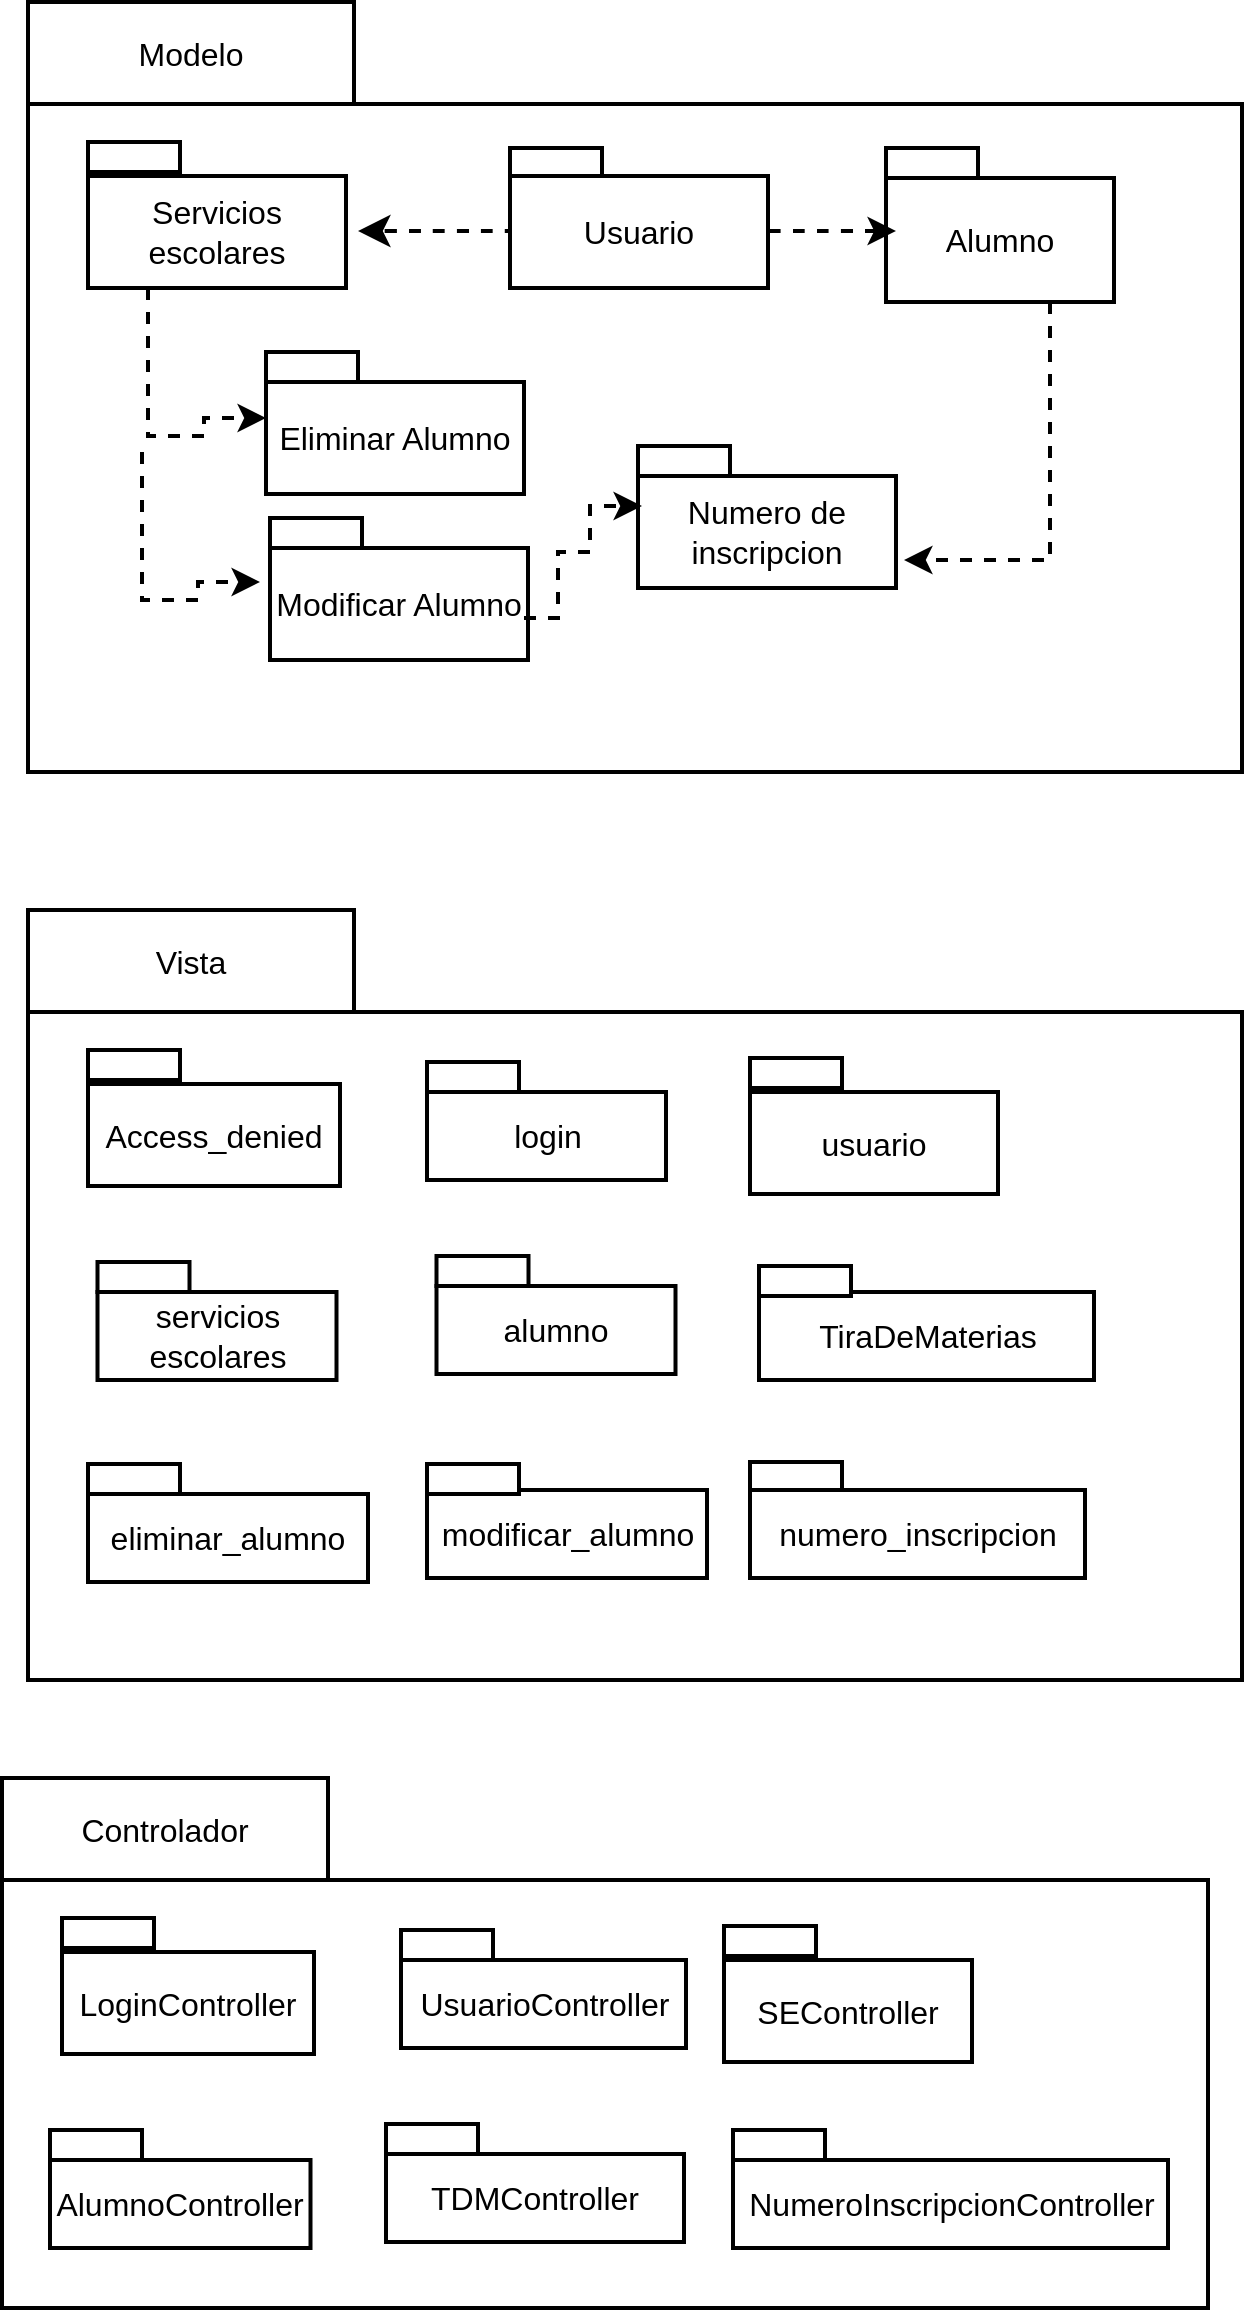 <mxfile version="22.1.4" type="github" pages="4">
  <diagram name="Page-1" id="2YBvvXClWsGukQMizWep">
    <mxGraphModel dx="1364" dy="845" grid="0" gridSize="10" guides="1" tooltips="1" connect="1" arrows="1" fold="1" page="1" pageScale="1" pageWidth="850" pageHeight="1100" math="0" shadow="0">
      <root>
        <mxCell id="0" />
        <mxCell id="1" parent="0" />
        <mxCell id="HfnICWs5feonP_M-h7di-16" value="" style="rounded=0;whiteSpace=wrap;html=1;fontSize=16;strokeWidth=2;" vertex="1" parent="1">
          <mxGeometry x="47" y="421" width="607" height="334" as="geometry" />
        </mxCell>
        <mxCell id="HfnICWs5feonP_M-h7di-17" value="Modelo" style="rounded=0;whiteSpace=wrap;html=1;fontSize=16;strokeWidth=2;" vertex="1" parent="1">
          <mxGeometry x="47" y="370" width="163" height="51" as="geometry" />
        </mxCell>
        <mxCell id="HfnICWs5feonP_M-h7di-18" value="Servicios escolares" style="rounded=0;whiteSpace=wrap;html=1;fontSize=16;strokeWidth=2;" vertex="1" parent="1">
          <mxGeometry x="77" y="457" width="129" height="56" as="geometry" />
        </mxCell>
        <mxCell id="HfnICWs5feonP_M-h7di-19" value="" style="rounded=0;whiteSpace=wrap;html=1;fontSize=16;strokeWidth=2;" vertex="1" parent="1">
          <mxGeometry x="77" y="440" width="46" height="15" as="geometry" />
        </mxCell>
        <mxCell id="HfnICWs5feonP_M-h7di-21" value="Alumno" style="rounded=0;whiteSpace=wrap;html=1;fontSize=16;strokeWidth=2;" vertex="1" parent="1">
          <mxGeometry x="476" y="458" width="114" height="62" as="geometry" />
        </mxCell>
        <mxCell id="HfnICWs5feonP_M-h7di-23" value="Eliminar Alumno" style="rounded=0;whiteSpace=wrap;html=1;fontSize=16;strokeWidth=2;" vertex="1" parent="1">
          <mxGeometry x="166" y="560" width="129" height="56" as="geometry" />
        </mxCell>
        <mxCell id="HfnICWs5feonP_M-h7di-24" value="Modificar Alumno" style="rounded=0;whiteSpace=wrap;html=1;fontSize=16;strokeWidth=2;" vertex="1" parent="1">
          <mxGeometry x="168" y="643" width="129" height="56" as="geometry" />
        </mxCell>
        <mxCell id="HfnICWs5feonP_M-h7di-26" value="Numero de inscripcion" style="rounded=0;whiteSpace=wrap;html=1;fontSize=16;strokeWidth=2;" vertex="1" parent="1">
          <mxGeometry x="352" y="607" width="129" height="56" as="geometry" />
        </mxCell>
        <mxCell id="HfnICWs5feonP_M-h7di-27" value="" style="rounded=0;whiteSpace=wrap;html=1;fontSize=16;strokeWidth=2;" vertex="1" parent="1">
          <mxGeometry x="288" y="443" width="46" height="15" as="geometry" />
        </mxCell>
        <mxCell id="HfnICWs5feonP_M-h7di-28" value="" style="rounded=0;whiteSpace=wrap;html=1;fontSize=16;strokeWidth=2;" vertex="1" parent="1">
          <mxGeometry x="476" y="443" width="46" height="15" as="geometry" />
        </mxCell>
        <mxCell id="HfnICWs5feonP_M-h7di-29" value="" style="rounded=0;whiteSpace=wrap;html=1;fontSize=16;strokeWidth=2;" vertex="1" parent="1">
          <mxGeometry x="352" y="592" width="46" height="15" as="geometry" />
        </mxCell>
        <mxCell id="HfnICWs5feonP_M-h7di-30" value="" style="rounded=0;whiteSpace=wrap;html=1;fontSize=16;strokeWidth=2;" vertex="1" parent="1">
          <mxGeometry x="166" y="545" width="46" height="15" as="geometry" />
        </mxCell>
        <mxCell id="HfnICWs5feonP_M-h7di-31" value="" style="rounded=0;whiteSpace=wrap;html=1;fontSize=16;strokeWidth=2;" vertex="1" parent="1">
          <mxGeometry x="168" y="628" width="46" height="15" as="geometry" />
        </mxCell>
        <mxCell id="HfnICWs5feonP_M-h7di-38" value="" style="edgeStyle=elbowEdgeStyle;elbow=horizontal;endArrow=classic;html=1;curved=0;rounded=0;endSize=8;startSize=8;fontSize=12;strokeWidth=2;dashed=1;" edge="1" parent="1">
          <mxGeometry width="50" height="50" relative="1" as="geometry">
            <mxPoint x="558" y="520" as="sourcePoint" />
            <mxPoint x="485" y="649" as="targetPoint" />
            <Array as="points">
              <mxPoint x="558" y="488" />
            </Array>
          </mxGeometry>
        </mxCell>
        <mxCell id="HfnICWs5feonP_M-h7di-39" value="" style="edgeStyle=segmentEdgeStyle;endArrow=classic;html=1;curved=0;rounded=0;endSize=8;startSize=8;fontSize=12;strokeWidth=2;dashed=1;" edge="1" parent="1" source="HfnICWs5feonP_M-h7di-18">
          <mxGeometry width="50" height="50" relative="1" as="geometry">
            <mxPoint x="107" y="522" as="sourcePoint" />
            <mxPoint x="166" y="578" as="targetPoint" />
            <Array as="points">
              <mxPoint x="107" y="587" />
              <mxPoint x="135" y="587" />
              <mxPoint x="135" y="578" />
            </Array>
          </mxGeometry>
        </mxCell>
        <mxCell id="HfnICWs5feonP_M-h7di-40" value="" style="edgeStyle=segmentEdgeStyle;endArrow=classic;html=1;curved=0;rounded=0;endSize=8;startSize=8;fontSize=12;strokeWidth=2;dashed=1;" edge="1" parent="1">
          <mxGeometry width="50" height="50" relative="1" as="geometry">
            <mxPoint x="104" y="595" as="sourcePoint" />
            <mxPoint x="163" y="660" as="targetPoint" />
            <Array as="points">
              <mxPoint x="104" y="669" />
              <mxPoint x="132" y="669" />
              <mxPoint x="132" y="660" />
            </Array>
          </mxGeometry>
        </mxCell>
        <mxCell id="HfnICWs5feonP_M-h7di-45" value="" style="endArrow=classic;startArrow=classic;html=1;rounded=0;fontSize=12;startSize=8;endSize=10;curved=1;dashed=1;strokeWidth=2;verticalAlign=middle;" edge="1" parent="1">
          <mxGeometry width="50" height="50" relative="1" as="geometry">
            <mxPoint x="481" y="484.5" as="sourcePoint" />
            <mxPoint x="212.002" y="484.5" as="targetPoint" />
          </mxGeometry>
        </mxCell>
        <mxCell id="HfnICWs5feonP_M-h7di-22" value="Usuario" style="rounded=0;whiteSpace=wrap;html=1;fontSize=16;strokeWidth=2;verticalAlign=middle;" vertex="1" parent="1">
          <mxGeometry x="288" y="457" width="129" height="56" as="geometry" />
        </mxCell>
        <mxCell id="HfnICWs5feonP_M-h7di-46" value="" style="edgeStyle=segmentEdgeStyle;endArrow=classic;html=1;curved=0;rounded=0;endSize=8;startSize=8;fontSize=12;strokeWidth=2;dashed=1;" edge="1" parent="1">
          <mxGeometry width="50" height="50" relative="1" as="geometry">
            <mxPoint x="295" y="678" as="sourcePoint" />
            <mxPoint x="354" y="622" as="targetPoint" />
            <Array as="points">
              <mxPoint x="312" y="678" />
              <mxPoint x="312" y="645" />
              <mxPoint x="328" y="645" />
              <mxPoint x="328" y="622" />
            </Array>
          </mxGeometry>
        </mxCell>
        <mxCell id="HfnICWs5feonP_M-h7di-47" value="" style="rounded=0;whiteSpace=wrap;html=1;fontSize=16;strokeWidth=2;" vertex="1" parent="1">
          <mxGeometry x="47" y="875" width="607" height="334" as="geometry" />
        </mxCell>
        <mxCell id="HfnICWs5feonP_M-h7di-48" value="Vista" style="rounded=0;whiteSpace=wrap;html=1;fontSize=16;strokeWidth=2;" vertex="1" parent="1">
          <mxGeometry x="47" y="824" width="163" height="51" as="geometry" />
        </mxCell>
        <mxCell id="HfnICWs5feonP_M-h7di-49" value="Access_denied" style="rounded=0;whiteSpace=wrap;html=1;fontSize=16;strokeWidth=2;" vertex="1" parent="1">
          <mxGeometry x="77" y="911" width="126" height="51" as="geometry" />
        </mxCell>
        <mxCell id="HfnICWs5feonP_M-h7di-50" value="" style="rounded=0;whiteSpace=wrap;html=1;fontSize=16;strokeWidth=2;" vertex="1" parent="1">
          <mxGeometry x="77" y="894" width="46" height="15" as="geometry" />
        </mxCell>
        <mxCell id="HfnICWs5feonP_M-h7di-51" value="usuario" style="rounded=0;whiteSpace=wrap;html=1;fontSize=16;strokeWidth=2;" vertex="1" parent="1">
          <mxGeometry x="408" y="915" width="124" height="51" as="geometry" />
        </mxCell>
        <mxCell id="HfnICWs5feonP_M-h7di-55" value="" style="rounded=0;whiteSpace=wrap;html=1;fontSize=16;strokeWidth=2;" vertex="1" parent="1">
          <mxGeometry x="246.5" y="900" width="46" height="15" as="geometry" />
        </mxCell>
        <mxCell id="HfnICWs5feonP_M-h7di-56" value="" style="rounded=0;whiteSpace=wrap;html=1;fontSize=16;strokeWidth=2;" vertex="1" parent="1">
          <mxGeometry x="408" y="898" width="46" height="15" as="geometry" />
        </mxCell>
        <mxCell id="HfnICWs5feonP_M-h7di-64" value="login" style="rounded=0;whiteSpace=wrap;html=1;fontSize=16;strokeWidth=2;verticalAlign=middle;" vertex="1" parent="1">
          <mxGeometry x="246.5" y="915" width="119.5" height="44" as="geometry" />
        </mxCell>
        <mxCell id="HfnICWs5feonP_M-h7di-66" style="edgeStyle=none;curved=1;rounded=0;orthogonalLoop=1;jettySize=auto;html=1;exitX=1;exitY=1;exitDx=0;exitDy=0;fontSize=12;startSize=8;endSize=8;" edge="1" parent="1" source="HfnICWs5feonP_M-h7di-49" target="HfnICWs5feonP_M-h7di-49">
          <mxGeometry relative="1" as="geometry" />
        </mxCell>
        <mxCell id="HfnICWs5feonP_M-h7di-71" value="servicios escolares" style="rounded=0;whiteSpace=wrap;html=1;fontSize=16;strokeWidth=2;verticalAlign=middle;" vertex="1" parent="1">
          <mxGeometry x="81.75" y="1015" width="119.5" height="44" as="geometry" />
        </mxCell>
        <mxCell id="HfnICWs5feonP_M-h7di-72" value="alumno" style="rounded=0;whiteSpace=wrap;html=1;fontSize=16;strokeWidth=2;verticalAlign=middle;" vertex="1" parent="1">
          <mxGeometry x="251.25" y="1012" width="119.5" height="44" as="geometry" />
        </mxCell>
        <mxCell id="HfnICWs5feonP_M-h7di-73" value="TiraDeMaterias" style="rounded=0;whiteSpace=wrap;html=1;fontSize=16;strokeWidth=2;verticalAlign=middle;" vertex="1" parent="1">
          <mxGeometry x="412.5" y="1015" width="167.5" height="44" as="geometry" />
        </mxCell>
        <mxCell id="HfnICWs5feonP_M-h7di-74" value="eliminar_alumno" style="rounded=0;whiteSpace=wrap;html=1;fontSize=16;strokeWidth=2;verticalAlign=middle;" vertex="1" parent="1">
          <mxGeometry x="77" y="1116" width="140" height="44" as="geometry" />
        </mxCell>
        <mxCell id="HfnICWs5feonP_M-h7di-75" value="modificar_alumno" style="rounded=0;whiteSpace=wrap;html=1;fontSize=16;strokeWidth=2;verticalAlign=middle;" vertex="1" parent="1">
          <mxGeometry x="246.5" y="1114" width="140" height="44" as="geometry" />
        </mxCell>
        <mxCell id="HfnICWs5feonP_M-h7di-76" value="" style="rounded=0;whiteSpace=wrap;html=1;fontSize=16;strokeWidth=2;" vertex="1" parent="1">
          <mxGeometry x="81.75" y="1000" width="46" height="15" as="geometry" />
        </mxCell>
        <mxCell id="HfnICWs5feonP_M-h7di-77" value="" style="rounded=0;whiteSpace=wrap;html=1;fontSize=16;strokeWidth=2;" vertex="1" parent="1">
          <mxGeometry x="251.25" y="997" width="46" height="15" as="geometry" />
        </mxCell>
        <mxCell id="HfnICWs5feonP_M-h7di-78" value="" style="rounded=0;whiteSpace=wrap;html=1;fontSize=16;strokeWidth=2;" vertex="1" parent="1">
          <mxGeometry x="408" y="1100" width="46" height="15" as="geometry" />
        </mxCell>
        <mxCell id="HfnICWs5feonP_M-h7di-79" value="" style="rounded=0;whiteSpace=wrap;html=1;fontSize=16;strokeWidth=2;" vertex="1" parent="1">
          <mxGeometry x="77" y="1101" width="46" height="15" as="geometry" />
        </mxCell>
        <mxCell id="HfnICWs5feonP_M-h7di-80" value="" style="rounded=0;whiteSpace=wrap;html=1;fontSize=16;strokeWidth=2;" vertex="1" parent="1">
          <mxGeometry x="246.5" y="1101" width="46" height="15" as="geometry" />
        </mxCell>
        <mxCell id="HfnICWs5feonP_M-h7di-81" value="" style="rounded=0;whiteSpace=wrap;html=1;fontSize=16;strokeWidth=2;" vertex="1" parent="1">
          <mxGeometry x="34" y="1309" width="603" height="214" as="geometry" />
        </mxCell>
        <mxCell id="HfnICWs5feonP_M-h7di-82" value="Controlador" style="rounded=0;whiteSpace=wrap;html=1;fontSize=16;strokeWidth=2;" vertex="1" parent="1">
          <mxGeometry x="34" y="1258" width="163" height="51" as="geometry" />
        </mxCell>
        <mxCell id="HfnICWs5feonP_M-h7di-83" value="LoginController" style="rounded=0;whiteSpace=wrap;html=1;fontSize=16;strokeWidth=2;" vertex="1" parent="1">
          <mxGeometry x="64" y="1345" width="126" height="51" as="geometry" />
        </mxCell>
        <mxCell id="HfnICWs5feonP_M-h7di-84" value="" style="rounded=0;whiteSpace=wrap;html=1;fontSize=16;strokeWidth=2;" vertex="1" parent="1">
          <mxGeometry x="64" y="1328" width="46" height="15" as="geometry" />
        </mxCell>
        <mxCell id="HfnICWs5feonP_M-h7di-85" value="SEController" style="rounded=0;whiteSpace=wrap;html=1;fontSize=16;strokeWidth=2;" vertex="1" parent="1">
          <mxGeometry x="395" y="1349" width="124" height="51" as="geometry" />
        </mxCell>
        <mxCell id="HfnICWs5feonP_M-h7di-86" value="" style="rounded=0;whiteSpace=wrap;html=1;fontSize=16;strokeWidth=2;" vertex="1" parent="1">
          <mxGeometry x="233.5" y="1334" width="46" height="15" as="geometry" />
        </mxCell>
        <mxCell id="HfnICWs5feonP_M-h7di-87" value="" style="rounded=0;whiteSpace=wrap;html=1;fontSize=16;strokeWidth=2;" vertex="1" parent="1">
          <mxGeometry x="395" y="1332" width="46" height="15" as="geometry" />
        </mxCell>
        <mxCell id="HfnICWs5feonP_M-h7di-88" value="UsuarioController" style="rounded=0;whiteSpace=wrap;html=1;fontSize=16;strokeWidth=2;verticalAlign=middle;" vertex="1" parent="1">
          <mxGeometry x="233.5" y="1349" width="142.5" height="44" as="geometry" />
        </mxCell>
        <mxCell id="HfnICWs5feonP_M-h7di-89" style="edgeStyle=none;curved=1;rounded=0;orthogonalLoop=1;jettySize=auto;html=1;exitX=1;exitY=1;exitDx=0;exitDy=0;fontSize=12;startSize=8;endSize=8;" edge="1" parent="1" source="HfnICWs5feonP_M-h7di-83" target="HfnICWs5feonP_M-h7di-83">
          <mxGeometry relative="1" as="geometry" />
        </mxCell>
        <mxCell id="HfnICWs5feonP_M-h7di-90" value="AlumnoController" style="rounded=0;whiteSpace=wrap;html=1;fontSize=16;strokeWidth=2;verticalAlign=middle;" vertex="1" parent="1">
          <mxGeometry x="58" y="1449" width="130.25" height="44" as="geometry" />
        </mxCell>
        <mxCell id="HfnICWs5feonP_M-h7di-91" value="TDMController" style="rounded=0;whiteSpace=wrap;html=1;fontSize=16;strokeWidth=2;verticalAlign=middle;" vertex="1" parent="1">
          <mxGeometry x="226" y="1446" width="149" height="44" as="geometry" />
        </mxCell>
        <mxCell id="HfnICWs5feonP_M-h7di-92" value="NumeroInscripcionController" style="rounded=0;whiteSpace=wrap;html=1;fontSize=16;strokeWidth=2;verticalAlign=middle;" vertex="1" parent="1">
          <mxGeometry x="399.5" y="1449" width="217.5" height="44" as="geometry" />
        </mxCell>
        <mxCell id="HfnICWs5feonP_M-h7di-95" value="" style="rounded=0;whiteSpace=wrap;html=1;fontSize=16;strokeWidth=2;" vertex="1" parent="1">
          <mxGeometry x="58" y="1434" width="46" height="15" as="geometry" />
        </mxCell>
        <mxCell id="HfnICWs5feonP_M-h7di-96" value="" style="rounded=0;whiteSpace=wrap;html=1;fontSize=16;strokeWidth=2;" vertex="1" parent="1">
          <mxGeometry x="226" y="1431" width="46" height="15" as="geometry" />
        </mxCell>
        <mxCell id="HfnICWs5feonP_M-h7di-97" value="" style="rounded=0;whiteSpace=wrap;html=1;fontSize=16;strokeWidth=2;" vertex="1" parent="1">
          <mxGeometry x="399.5" y="1434" width="46" height="15" as="geometry" />
        </mxCell>
        <mxCell id="HfnICWs5feonP_M-h7di-100" value="numero_inscripcion" style="rounded=0;whiteSpace=wrap;html=1;fontSize=16;strokeWidth=2;verticalAlign=middle;" vertex="1" parent="1">
          <mxGeometry x="408" y="1114" width="167.5" height="44" as="geometry" />
        </mxCell>
        <mxCell id="HfnICWs5feonP_M-h7di-101" value="" style="rounded=0;whiteSpace=wrap;html=1;fontSize=16;strokeWidth=2;" vertex="1" parent="1">
          <mxGeometry x="412.5" y="1002" width="46" height="15" as="geometry" />
        </mxCell>
      </root>
    </mxGraphModel>
  </diagram>
  <diagram id="JL5pIfA6FbYhOmu_Hnfv" name="Página-2">
    <mxGraphModel dx="1079" dy="445" grid="0" gridSize="10" guides="1" tooltips="1" connect="1" arrows="1" fold="1" page="0" pageScale="1" pageWidth="850" pageHeight="1100" math="0" shadow="0">
      <root>
        <mxCell id="0" />
        <mxCell id="1" parent="0" />
        <mxCell id="--34vkmPDztuJLHFPawy-1" value="" style="rounded=0;whiteSpace=wrap;html=1;fontSize=16;strokeWidth=2;" vertex="1" parent="1">
          <mxGeometry x="-198" y="650" width="1065" height="385" as="geometry" />
        </mxCell>
        <mxCell id="--34vkmPDztuJLHFPawy-2" value="Vista" style="rounded=0;whiteSpace=wrap;html=1;fontSize=16;strokeWidth=2;" vertex="1" parent="1">
          <mxGeometry x="-198" y="611" width="124" height="39" as="geometry" />
        </mxCell>
        <mxCell id="--34vkmPDztuJLHFPawy-9" style="edgeStyle=none;curved=1;rounded=0;orthogonalLoop=1;jettySize=auto;html=1;exitX=1;exitY=1;exitDx=0;exitDy=0;fontSize=12;startSize=8;endSize=8;" edge="1" parent="1">
          <mxGeometry relative="1" as="geometry">
            <mxPoint x="156" y="732" as="sourcePoint" />
            <mxPoint x="156" y="732" as="targetPoint" />
          </mxGeometry>
        </mxCell>
        <mxCell id="--34vkmPDztuJLHFPawy-16" value="login" style="swimlane;fontStyle=1;align=center;verticalAlign=top;childLayout=stackLayout;horizontal=1;startSize=26;horizontalStack=0;resizeParent=1;resizeParentMax=0;resizeLast=0;collapsible=1;marginBottom=0;whiteSpace=wrap;html=1;fontSize=16;" vertex="1" parent="1">
          <mxGeometry x="-192" y="658" width="156" height="147" as="geometry" />
        </mxCell>
        <mxCell id="--34vkmPDztuJLHFPawy-17" value="&lt;div&gt;+ Usuario&lt;br&gt;&lt;/div&gt;&lt;div&gt;+ Contrasena&lt;br&gt;&lt;/div&gt;" style="text;strokeColor=none;fillColor=none;align=left;verticalAlign=top;spacingLeft=4;spacingRight=4;overflow=hidden;rotatable=0;points=[[0,0.5],[1,0.5]];portConstraint=eastwest;whiteSpace=wrap;html=1;fontSize=16;" vertex="1" parent="--34vkmPDztuJLHFPawy-16">
          <mxGeometry y="26" width="156" height="55" as="geometry" />
        </mxCell>
        <mxCell id="--34vkmPDztuJLHFPawy-18" value="" style="line;strokeWidth=1;fillColor=none;align=left;verticalAlign=middle;spacingTop=-1;spacingLeft=3;spacingRight=3;rotatable=0;labelPosition=right;points=[];portConstraint=eastwest;strokeColor=inherit;fontSize=16;" vertex="1" parent="--34vkmPDztuJLHFPawy-16">
          <mxGeometry y="81" width="156" height="8" as="geometry" />
        </mxCell>
        <mxCell id="--34vkmPDztuJLHFPawy-19" value="&lt;div&gt;+ Accede()&lt;br&gt;&lt;/div&gt;&lt;div&gt;+ Registrarse()&lt;br&gt;&lt;/div&gt;" style="text;strokeColor=none;fillColor=none;align=left;verticalAlign=top;spacingLeft=4;spacingRight=4;overflow=hidden;rotatable=0;points=[[0,0.5],[1,0.5]];portConstraint=eastwest;whiteSpace=wrap;html=1;fontSize=16;" vertex="1" parent="--34vkmPDztuJLHFPawy-16">
          <mxGeometry y="89" width="156" height="58" as="geometry" />
        </mxCell>
        <mxCell id="--34vkmPDztuJLHFPawy-20" value="registrar" style="swimlane;fontStyle=1;align=center;verticalAlign=top;childLayout=stackLayout;horizontal=1;startSize=26;horizontalStack=0;resizeParent=1;resizeParentMax=0;resizeLast=0;collapsible=1;marginBottom=0;whiteSpace=wrap;html=1;fontSize=16;" vertex="1" parent="1">
          <mxGeometry x="-192" y="813" width="151" height="134" as="geometry" />
        </mxCell>
        <mxCell id="--34vkmPDztuJLHFPawy-21" value="&lt;div&gt;+Usuario&lt;/div&gt;&lt;div&gt;+Contrasena&lt;/div&gt;&lt;div&gt;+Tipo_usuario&lt;br&gt;&lt;/div&gt;" style="text;strokeColor=none;fillColor=none;align=left;verticalAlign=top;spacingLeft=4;spacingRight=4;overflow=hidden;rotatable=0;points=[[0,0.5],[1,0.5]];portConstraint=eastwest;whiteSpace=wrap;html=1;fontSize=16;" vertex="1" parent="--34vkmPDztuJLHFPawy-20">
          <mxGeometry y="26" width="151" height="74" as="geometry" />
        </mxCell>
        <mxCell id="--34vkmPDztuJLHFPawy-22" value="" style="line;strokeWidth=1;fillColor=none;align=left;verticalAlign=middle;spacingTop=-1;spacingLeft=3;spacingRight=3;rotatable=0;labelPosition=right;points=[];portConstraint=eastwest;strokeColor=inherit;fontSize=16;" vertex="1" parent="--34vkmPDztuJLHFPawy-20">
          <mxGeometry y="100" width="151" height="8" as="geometry" />
        </mxCell>
        <mxCell id="--34vkmPDztuJLHFPawy-23" value="+Registrarse()" style="text;strokeColor=none;fillColor=none;align=left;verticalAlign=top;spacingLeft=4;spacingRight=4;overflow=hidden;rotatable=0;points=[[0,0.5],[1,0.5]];portConstraint=eastwest;whiteSpace=wrap;html=1;fontSize=16;" vertex="1" parent="--34vkmPDztuJLHFPawy-20">
          <mxGeometry y="108" width="151" height="26" as="geometry" />
        </mxCell>
        <mxCell id="--34vkmPDztuJLHFPawy-24" value="Inicio_SE" style="swimlane;fontStyle=1;align=center;verticalAlign=top;childLayout=stackLayout;horizontal=1;startSize=15;horizontalStack=0;resizeParent=1;resizeParentMax=0;resizeLast=0;collapsible=1;marginBottom=0;whiteSpace=wrap;html=1;fontSize=16;" vertex="1" parent="1">
          <mxGeometry x="-28" y="662" width="173" height="57" as="geometry" />
        </mxCell>
        <mxCell id="--34vkmPDztuJLHFPawy-26" value="" style="line;strokeWidth=1;fillColor=none;align=left;verticalAlign=middle;spacingTop=-1;spacingLeft=3;spacingRight=3;rotatable=0;labelPosition=right;points=[];portConstraint=eastwest;strokeColor=inherit;fontSize=16;" vertex="1" parent="--34vkmPDztuJLHFPawy-24">
          <mxGeometry y="15" width="173" height="8" as="geometry" />
        </mxCell>
        <mxCell id="--34vkmPDztuJLHFPawy-27" value="+ConsultarSE()" style="text;strokeColor=none;fillColor=none;align=left;verticalAlign=top;spacingLeft=4;spacingRight=4;overflow=hidden;rotatable=0;points=[[0,0.5],[1,0.5]];portConstraint=eastwest;whiteSpace=wrap;html=1;fontSize=16;" vertex="1" parent="--34vkmPDztuJLHFPawy-24">
          <mxGeometry y="23" width="173" height="34" as="geometry" />
        </mxCell>
        <mxCell id="--34vkmPDztuJLHFPawy-28" value="consultar_SE" style="swimlane;fontStyle=1;align=center;verticalAlign=top;childLayout=stackLayout;horizontal=1;startSize=26;horizontalStack=0;resizeParent=1;resizeParentMax=0;resizeLast=0;collapsible=1;marginBottom=0;whiteSpace=wrap;html=1;fontSize=16;" vertex="1" parent="1">
          <mxGeometry x="155" y="663" width="154" height="149" as="geometry" />
        </mxCell>
        <mxCell id="--34vkmPDztuJLHFPawy-29" value="&lt;div&gt;+usuario&lt;/div&gt;&lt;div&gt;+contrasena&lt;br&gt;&lt;/div&gt;" style="text;strokeColor=none;fillColor=none;align=left;verticalAlign=top;spacingLeft=4;spacingRight=4;overflow=hidden;rotatable=0;points=[[0,0.5],[1,0.5]];portConstraint=eastwest;whiteSpace=wrap;html=1;fontSize=16;" vertex="1" parent="--34vkmPDztuJLHFPawy-28">
          <mxGeometry y="26" width="154" height="51" as="geometry" />
        </mxCell>
        <mxCell id="--34vkmPDztuJLHFPawy-30" value="" style="line;strokeWidth=1;fillColor=none;align=left;verticalAlign=middle;spacingTop=-1;spacingLeft=3;spacingRight=3;rotatable=0;labelPosition=right;points=[];portConstraint=eastwest;strokeColor=inherit;fontSize=16;" vertex="1" parent="--34vkmPDztuJLHFPawy-28">
          <mxGeometry y="77" width="154" height="8" as="geometry" />
        </mxCell>
        <mxCell id="--34vkmPDztuJLHFPawy-31" value="&lt;div&gt;+ModificarAlumno()&lt;/div&gt;&lt;div&gt;+EliminarAlumno&lt;/div&gt;&lt;div&gt;+SacarNumIns()&lt;br&gt;&lt;/div&gt;" style="text;strokeColor=none;fillColor=none;align=left;verticalAlign=top;spacingLeft=4;spacingRight=4;overflow=hidden;rotatable=0;points=[[0,0.5],[1,0.5]];portConstraint=eastwest;whiteSpace=wrap;html=1;fontSize=16;" vertex="1" parent="--34vkmPDztuJLHFPawy-28">
          <mxGeometry y="85" width="154" height="64" as="geometry" />
        </mxCell>
        <mxCell id="--34vkmPDztuJLHFPawy-32" value="agregar_SE" style="swimlane;fontStyle=1;align=center;verticalAlign=top;childLayout=stackLayout;horizontal=1;startSize=26;horizontalStack=0;resizeParent=1;resizeParentMax=0;resizeLast=0;collapsible=1;marginBottom=0;whiteSpace=wrap;html=1;fontSize=16;" vertex="1" parent="1">
          <mxGeometry x="-24" y="726" width="157" height="109" as="geometry" />
        </mxCell>
        <mxCell id="--34vkmPDztuJLHFPawy-33" value="&lt;div&gt;+Usuario&lt;/div&gt;&lt;div&gt;+Contrasena&lt;br&gt;&lt;/div&gt;" style="text;strokeColor=none;fillColor=none;align=left;verticalAlign=top;spacingLeft=4;spacingRight=4;overflow=hidden;rotatable=0;points=[[0,0.5],[1,0.5]];portConstraint=eastwest;whiteSpace=wrap;html=1;fontSize=16;" vertex="1" parent="--34vkmPDztuJLHFPawy-32">
          <mxGeometry y="26" width="157" height="49" as="geometry" />
        </mxCell>
        <mxCell id="--34vkmPDztuJLHFPawy-34" value="" style="line;strokeWidth=1;fillColor=none;align=left;verticalAlign=middle;spacingTop=-1;spacingLeft=3;spacingRight=3;rotatable=0;labelPosition=right;points=[];portConstraint=eastwest;strokeColor=inherit;fontSize=16;" vertex="1" parent="--34vkmPDztuJLHFPawy-32">
          <mxGeometry y="75" width="157" height="8" as="geometry" />
        </mxCell>
        <mxCell id="--34vkmPDztuJLHFPawy-35" value="+AgregarSE()" style="text;strokeColor=none;fillColor=none;align=left;verticalAlign=top;spacingLeft=4;spacingRight=4;overflow=hidden;rotatable=0;points=[[0,0.5],[1,0.5]];portConstraint=eastwest;whiteSpace=wrap;html=1;fontSize=16;" vertex="1" parent="--34vkmPDztuJLHFPawy-32">
          <mxGeometry y="83" width="157" height="26" as="geometry" />
        </mxCell>
        <mxCell id="--34vkmPDztuJLHFPawy-36" value="Inicio_Alumno" style="swimlane;fontStyle=1;align=center;verticalAlign=top;childLayout=stackLayout;horizontal=1;startSize=26;horizontalStack=0;resizeParent=1;resizeParentMax=0;resizeLast=0;collapsible=1;marginBottom=0;whiteSpace=wrap;html=1;fontSize=16;" vertex="1" parent="1">
          <mxGeometry x="325" y="660" width="160" height="60" as="geometry" />
        </mxCell>
        <mxCell id="--34vkmPDztuJLHFPawy-38" value="" style="line;strokeWidth=1;fillColor=none;align=left;verticalAlign=middle;spacingTop=-1;spacingLeft=3;spacingRight=3;rotatable=0;labelPosition=right;points=[];portConstraint=eastwest;strokeColor=inherit;fontSize=16;" vertex="1" parent="--34vkmPDztuJLHFPawy-36">
          <mxGeometry y="26" width="160" height="8" as="geometry" />
        </mxCell>
        <mxCell id="--34vkmPDztuJLHFPawy-39" value="+ConsultarAlumno()" style="text;strokeColor=none;fillColor=none;align=left;verticalAlign=top;spacingLeft=4;spacingRight=4;overflow=hidden;rotatable=0;points=[[0,0.5],[1,0.5]];portConstraint=eastwest;whiteSpace=wrap;html=1;fontSize=16;" vertex="1" parent="--34vkmPDztuJLHFPawy-36">
          <mxGeometry y="34" width="160" height="26" as="geometry" />
        </mxCell>
        <mxCell id="--34vkmPDztuJLHFPawy-40" value="agregar_alumno" style="swimlane;fontStyle=1;align=center;verticalAlign=top;childLayout=stackLayout;horizontal=1;startSize=26;horizontalStack=0;resizeParent=1;resizeParentMax=0;resizeLast=0;collapsible=1;marginBottom=0;whiteSpace=wrap;html=1;fontSize=16;" vertex="1" parent="1">
          <mxGeometry x="322" y="740" width="159" height="164" as="geometry" />
        </mxCell>
        <mxCell id="--34vkmPDztuJLHFPawy-41" value="&lt;div&gt;+nombre&lt;/div&gt;&lt;div&gt;+cuenta&lt;/div&gt;&lt;div&gt;+semestre&lt;/div&gt;&lt;div&gt;+promedio&lt;/div&gt;&lt;div&gt;+direccion&lt;br&gt;&lt;/div&gt;" style="text;strokeColor=none;fillColor=none;align=left;verticalAlign=top;spacingLeft=4;spacingRight=4;overflow=hidden;rotatable=0;points=[[0,0.5],[1,0.5]];portConstraint=eastwest;whiteSpace=wrap;html=1;fontSize=16;" vertex="1" parent="--34vkmPDztuJLHFPawy-40">
          <mxGeometry y="26" width="159" height="104" as="geometry" />
        </mxCell>
        <mxCell id="--34vkmPDztuJLHFPawy-42" value="" style="line;strokeWidth=1;fillColor=none;align=left;verticalAlign=middle;spacingTop=-1;spacingLeft=3;spacingRight=3;rotatable=0;labelPosition=right;points=[];portConstraint=eastwest;strokeColor=inherit;fontSize=16;" vertex="1" parent="--34vkmPDztuJLHFPawy-40">
          <mxGeometry y="130" width="159" height="8" as="geometry" />
        </mxCell>
        <mxCell id="--34vkmPDztuJLHFPawy-43" value="+AgregarAlumno()" style="text;strokeColor=none;fillColor=none;align=left;verticalAlign=top;spacingLeft=4;spacingRight=4;overflow=hidden;rotatable=0;points=[[0,0.5],[1,0.5]];portConstraint=eastwest;whiteSpace=wrap;html=1;fontSize=16;" vertex="1" parent="--34vkmPDztuJLHFPawy-40">
          <mxGeometry y="138" width="159" height="26" as="geometry" />
        </mxCell>
        <mxCell id="--34vkmPDztuJLHFPawy-44" value="consultar_alumno" style="swimlane;fontStyle=1;align=center;verticalAlign=top;childLayout=stackLayout;horizontal=1;startSize=22;horizontalStack=0;resizeParent=1;resizeParentMax=0;resizeLast=0;collapsible=1;marginBottom=0;whiteSpace=wrap;html=1;fontSize=16;" vertex="1" parent="1">
          <mxGeometry x="497" y="663" width="172" height="197" as="geometry" />
        </mxCell>
        <mxCell id="--34vkmPDztuJLHFPawy-45" value="&lt;div&gt;+nombre&lt;/div&gt;&lt;div&gt;+cuenta&lt;/div&gt;&lt;div&gt;+semestre&lt;/div&gt;&lt;div&gt;+promedio&lt;/div&gt;+direccion" style="text;strokeColor=none;fillColor=none;align=left;verticalAlign=top;spacingLeft=4;spacingRight=4;overflow=hidden;rotatable=0;points=[[0,0.5],[1,0.5]];portConstraint=eastwest;whiteSpace=wrap;html=1;fontSize=16;" vertex="1" parent="--34vkmPDztuJLHFPawy-44">
          <mxGeometry y="22" width="172" height="103" as="geometry" />
        </mxCell>
        <mxCell id="--34vkmPDztuJLHFPawy-46" value="" style="line;strokeWidth=1;fillColor=none;align=left;verticalAlign=middle;spacingTop=-1;spacingLeft=3;spacingRight=3;rotatable=0;labelPosition=right;points=[];portConstraint=eastwest;strokeColor=inherit;fontSize=16;" vertex="1" parent="--34vkmPDztuJLHFPawy-44">
          <mxGeometry y="125" width="172" height="8" as="geometry" />
        </mxCell>
        <mxCell id="--34vkmPDztuJLHFPawy-47" value="&lt;div&gt;+NumDeInscripcion()&lt;br&gt;&lt;/div&gt;" style="text;strokeColor=none;fillColor=none;align=left;verticalAlign=top;spacingLeft=4;spacingRight=4;overflow=hidden;rotatable=0;points=[[0,0.5],[1,0.5]];portConstraint=eastwest;whiteSpace=wrap;html=1;fontSize=16;" vertex="1" parent="--34vkmPDztuJLHFPawy-44">
          <mxGeometry y="133" width="172" height="64" as="geometry" />
        </mxCell>
        <mxCell id="--34vkmPDztuJLHFPawy-50" value="modificar_alumno" style="swimlane;fontStyle=1;align=center;verticalAlign=top;childLayout=stackLayout;horizontal=1;startSize=22;horizontalStack=0;resizeParent=1;resizeParentMax=0;resizeLast=0;collapsible=1;marginBottom=0;whiteSpace=wrap;html=1;fontSize=16;" vertex="1" parent="1">
          <mxGeometry x="682" y="660" width="168" height="191" as="geometry" />
        </mxCell>
        <mxCell id="--34vkmPDztuJLHFPawy-51" value="&lt;div&gt;+nombre&lt;/div&gt;&lt;div&gt;+cuenta&lt;/div&gt;&lt;div&gt;+semestre&lt;/div&gt;&lt;div&gt;+promedio&lt;/div&gt;&lt;div&gt;+direccion&lt;/div&gt;&lt;div&gt;+numdeinscripcion&lt;br&gt;&lt;/div&gt;" style="text;strokeColor=none;fillColor=none;align=left;verticalAlign=top;spacingLeft=4;spacingRight=4;overflow=hidden;rotatable=0;points=[[0,0.5],[1,0.5]];portConstraint=eastwest;whiteSpace=wrap;html=1;fontSize=16;" vertex="1" parent="--34vkmPDztuJLHFPawy-50">
          <mxGeometry y="22" width="168" height="119" as="geometry" />
        </mxCell>
        <mxCell id="--34vkmPDztuJLHFPawy-52" value="" style="line;strokeWidth=1;fillColor=none;align=left;verticalAlign=middle;spacingTop=-1;spacingLeft=3;spacingRight=3;rotatable=0;labelPosition=right;points=[];portConstraint=eastwest;strokeColor=inherit;fontSize=16;" vertex="1" parent="--34vkmPDztuJLHFPawy-50">
          <mxGeometry y="141" width="168" height="8" as="geometry" />
        </mxCell>
        <mxCell id="--34vkmPDztuJLHFPawy-53" value="&lt;div&gt;+ModificarAlumno()&lt;br&gt;&lt;/div&gt;" style="text;strokeColor=none;fillColor=none;align=left;verticalAlign=top;spacingLeft=4;spacingRight=4;overflow=hidden;rotatable=0;points=[[0,0.5],[1,0.5]];portConstraint=eastwest;whiteSpace=wrap;html=1;fontSize=16;" vertex="1" parent="--34vkmPDztuJLHFPawy-50">
          <mxGeometry y="149" width="168" height="42" as="geometry" />
        </mxCell>
        <mxCell id="--34vkmPDztuJLHFPawy-54" value="eliminar_alumno" style="swimlane;fontStyle=1;align=center;verticalAlign=top;childLayout=stackLayout;horizontal=1;startSize=22;horizontalStack=0;resizeParent=1;resizeParentMax=0;resizeLast=0;collapsible=1;marginBottom=0;whiteSpace=wrap;html=1;fontSize=16;" vertex="1" parent="1">
          <mxGeometry x="680" y="869" width="168" height="121" as="geometry" />
        </mxCell>
        <mxCell id="--34vkmPDztuJLHFPawy-55" value="&lt;div&gt;+FormulariodeEliminar&lt;/div&gt;" style="text;strokeColor=none;fillColor=none;align=left;verticalAlign=top;spacingLeft=4;spacingRight=4;overflow=hidden;rotatable=0;points=[[0,0.5],[1,0.5]];portConstraint=eastwest;whiteSpace=wrap;html=1;fontSize=16;" vertex="1" parent="--34vkmPDztuJLHFPawy-54">
          <mxGeometry y="22" width="168" height="49" as="geometry" />
        </mxCell>
        <mxCell id="--34vkmPDztuJLHFPawy-56" value="" style="line;strokeWidth=1;fillColor=none;align=left;verticalAlign=middle;spacingTop=-1;spacingLeft=3;spacingRight=3;rotatable=0;labelPosition=right;points=[];portConstraint=eastwest;strokeColor=inherit;fontSize=16;" vertex="1" parent="--34vkmPDztuJLHFPawy-54">
          <mxGeometry y="71" width="168" height="8" as="geometry" />
        </mxCell>
        <mxCell id="--34vkmPDztuJLHFPawy-57" value="&lt;div&gt;+EliminarAlumno()&lt;br&gt;&lt;/div&gt;" style="text;strokeColor=none;fillColor=none;align=left;verticalAlign=top;spacingLeft=4;spacingRight=4;overflow=hidden;rotatable=0;points=[[0,0.5],[1,0.5]];portConstraint=eastwest;whiteSpace=wrap;html=1;fontSize=16;" vertex="1" parent="--34vkmPDztuJLHFPawy-54">
          <mxGeometry y="79" width="168" height="42" as="geometry" />
        </mxCell>
        <mxCell id="--34vkmPDztuJLHFPawy-58" value="sacar_num_insc" style="swimlane;fontStyle=1;align=center;verticalAlign=top;childLayout=stackLayout;horizontal=1;startSize=26;horizontalStack=0;resizeParent=1;resizeParentMax=0;resizeLast=0;collapsible=1;marginBottom=0;whiteSpace=wrap;html=1;fontSize=16;" vertex="1" parent="1">
          <mxGeometry x="155" y="835" width="150" height="146" as="geometry" />
        </mxCell>
        <mxCell id="--34vkmPDztuJLHFPawy-59" value="&lt;div&gt;+nombre&lt;/div&gt;&lt;div&gt;+materias&lt;/div&gt;&lt;div&gt;+tiradematerias&lt;br&gt;&lt;/div&gt;" style="text;strokeColor=none;fillColor=none;align=left;verticalAlign=top;spacingLeft=4;spacingRight=4;overflow=hidden;rotatable=0;points=[[0,0.5],[1,0.5]];portConstraint=eastwest;whiteSpace=wrap;html=1;fontSize=16;" vertex="1" parent="--34vkmPDztuJLHFPawy-58">
          <mxGeometry y="26" width="150" height="72" as="geometry" />
        </mxCell>
        <mxCell id="--34vkmPDztuJLHFPawy-60" value="" style="line;strokeWidth=1;fillColor=none;align=left;verticalAlign=middle;spacingTop=-1;spacingLeft=3;spacingRight=3;rotatable=0;labelPosition=right;points=[];portConstraint=eastwest;strokeColor=inherit;fontSize=16;" vertex="1" parent="--34vkmPDztuJLHFPawy-58">
          <mxGeometry y="98" width="150" height="8" as="geometry" />
        </mxCell>
        <mxCell id="--34vkmPDztuJLHFPawy-61" value="&lt;div&gt;+SacarNumIns()&lt;br&gt;&lt;/div&gt;" style="text;strokeColor=none;fillColor=none;align=left;verticalAlign=top;spacingLeft=4;spacingRight=4;overflow=hidden;rotatable=0;points=[[0,0.5],[1,0.5]];portConstraint=eastwest;whiteSpace=wrap;html=1;fontSize=16;" vertex="1" parent="--34vkmPDztuJLHFPawy-58">
          <mxGeometry y="106" width="150" height="40" as="geometry" />
        </mxCell>
        <mxCell id="--34vkmPDztuJLHFPawy-62" value="sacar_num_insc" style="swimlane;fontStyle=1;align=center;verticalAlign=top;childLayout=stackLayout;horizontal=1;startSize=26;horizontalStack=0;resizeParent=1;resizeParentMax=0;resizeLast=0;collapsible=1;marginBottom=0;whiteSpace=wrap;html=1;fontSize=16;" vertex="1" parent="1">
          <mxGeometry x="503" y="873" width="150" height="146" as="geometry" />
        </mxCell>
        <mxCell id="--34vkmPDztuJLHFPawy-63" value="&lt;div&gt;+nombre&lt;/div&gt;&lt;div&gt;+apellido&lt;/div&gt;&lt;div&gt;+semestre&lt;br&gt;&lt;/div&gt;" style="text;strokeColor=none;fillColor=none;align=left;verticalAlign=top;spacingLeft=4;spacingRight=4;overflow=hidden;rotatable=0;points=[[0,0.5],[1,0.5]];portConstraint=eastwest;whiteSpace=wrap;html=1;fontSize=16;" vertex="1" parent="--34vkmPDztuJLHFPawy-62">
          <mxGeometry y="26" width="150" height="72" as="geometry" />
        </mxCell>
        <mxCell id="--34vkmPDztuJLHFPawy-64" value="" style="line;strokeWidth=1;fillColor=none;align=left;verticalAlign=middle;spacingTop=-1;spacingLeft=3;spacingRight=3;rotatable=0;labelPosition=right;points=[];portConstraint=eastwest;strokeColor=inherit;fontSize=16;" vertex="1" parent="--34vkmPDztuJLHFPawy-62">
          <mxGeometry y="98" width="150" height="8" as="geometry" />
        </mxCell>
        <mxCell id="--34vkmPDztuJLHFPawy-65" value="&lt;div&gt;+SacarNumIns()&lt;br&gt;&lt;/div&gt;" style="text;strokeColor=none;fillColor=none;align=left;verticalAlign=top;spacingLeft=4;spacingRight=4;overflow=hidden;rotatable=0;points=[[0,0.5],[1,0.5]];portConstraint=eastwest;whiteSpace=wrap;html=1;fontSize=16;" vertex="1" parent="--34vkmPDztuJLHFPawy-62">
          <mxGeometry y="106" width="150" height="40" as="geometry" />
        </mxCell>
        <mxCell id="--34vkmPDztuJLHFPawy-66" value="" style="rounded=0;whiteSpace=wrap;html=1;fontSize=16;strokeWidth=2;" vertex="1" parent="1">
          <mxGeometry x="-203" y="1131" width="1065" height="385" as="geometry" />
        </mxCell>
        <mxCell id="--34vkmPDztuJLHFPawy-67" value="Modelo" style="rounded=0;whiteSpace=wrap;html=1;fontSize=16;strokeWidth=2;" vertex="1" parent="1">
          <mxGeometry x="-203" y="1092" width="124" height="39" as="geometry" />
        </mxCell>
        <mxCell id="--34vkmPDztuJLHFPawy-68" style="edgeStyle=none;curved=1;rounded=0;orthogonalLoop=1;jettySize=auto;html=1;exitX=1;exitY=1;exitDx=0;exitDy=0;fontSize=12;startSize=8;endSize=8;" edge="1" parent="1">
          <mxGeometry relative="1" as="geometry">
            <mxPoint x="151" y="1213" as="sourcePoint" />
            <mxPoint x="151" y="1213" as="targetPoint" />
          </mxGeometry>
        </mxCell>
        <mxCell id="--34vkmPDztuJLHFPawy-69" value="Usuario" style="swimlane;fontStyle=1;align=center;verticalAlign=top;childLayout=stackLayout;horizontal=1;startSize=26;horizontalStack=0;resizeParent=1;resizeParentMax=0;resizeLast=0;collapsible=1;marginBottom=0;whiteSpace=wrap;html=1;fontSize=16;" vertex="1" parent="1">
          <mxGeometry x="-182" y="1144" width="154" height="160" as="geometry" />
        </mxCell>
        <mxCell id="--34vkmPDztuJLHFPawy-70" value="&lt;div&gt;+ id_usuario:int&lt;br&gt;&lt;/div&gt;&lt;div&gt;+ usuario:string&lt;/div&gt;&lt;div&gt;+password:string&lt;br&gt;&lt;/div&gt;" style="text;strokeColor=none;fillColor=none;align=left;verticalAlign=top;spacingLeft=4;spacingRight=4;overflow=hidden;rotatable=0;points=[[0,0.5],[1,0.5]];portConstraint=eastwest;whiteSpace=wrap;html=1;fontSize=16;" vertex="1" parent="--34vkmPDztuJLHFPawy-69">
          <mxGeometry y="26" width="154" height="75" as="geometry" />
        </mxCell>
        <mxCell id="--34vkmPDztuJLHFPawy-71" value="" style="line;strokeWidth=1;fillColor=none;align=left;verticalAlign=middle;spacingTop=-1;spacingLeft=3;spacingRight=3;rotatable=0;labelPosition=right;points=[];portConstraint=eastwest;strokeColor=inherit;fontSize=16;" vertex="1" parent="--34vkmPDztuJLHFPawy-69">
          <mxGeometry y="101" width="154" height="8" as="geometry" />
        </mxCell>
        <mxCell id="--34vkmPDztuJLHFPawy-72" value="&lt;div&gt;+ ()&lt;br&gt;&lt;/div&gt;&lt;div&gt;&lt;br&gt;&lt;/div&gt;" style="text;strokeColor=none;fillColor=none;align=left;verticalAlign=top;spacingLeft=4;spacingRight=4;overflow=hidden;rotatable=0;points=[[0,0.5],[1,0.5]];portConstraint=eastwest;whiteSpace=wrap;html=1;fontSize=16;" vertex="1" parent="--34vkmPDztuJLHFPawy-69">
          <mxGeometry y="109" width="154" height="51" as="geometry" />
        </mxCell>
        <mxCell id="--34vkmPDztuJLHFPawy-73" value="Usuario_tipo" style="swimlane;fontStyle=1;align=center;verticalAlign=top;childLayout=stackLayout;horizontal=1;startSize=26;horizontalStack=0;resizeParent=1;resizeParentMax=0;resizeLast=0;collapsible=1;marginBottom=0;whiteSpace=wrap;html=1;fontSize=16;" vertex="1" parent="1">
          <mxGeometry x="-179" y="1309" width="151" height="134" as="geometry" />
        </mxCell>
        <mxCell id="--34vkmPDztuJLHFPawy-75" value="" style="line;strokeWidth=1;fillColor=none;align=left;verticalAlign=middle;spacingTop=-1;spacingLeft=3;spacingRight=3;rotatable=0;labelPosition=right;points=[];portConstraint=eastwest;strokeColor=inherit;fontSize=16;" vertex="1" parent="--34vkmPDztuJLHFPawy-73">
          <mxGeometry y="26" width="151" height="8" as="geometry" />
        </mxCell>
        <mxCell id="--34vkmPDztuJLHFPawy-76" value="+()" style="text;strokeColor=none;fillColor=none;align=left;verticalAlign=top;spacingLeft=4;spacingRight=4;overflow=hidden;rotatable=0;points=[[0,0.5],[1,0.5]];portConstraint=eastwest;whiteSpace=wrap;html=1;fontSize=16;" vertex="1" parent="--34vkmPDztuJLHFPawy-73">
          <mxGeometry y="34" width="151" height="26" as="geometry" />
        </mxCell>
        <mxCell id="--34vkmPDztuJLHFPawy-74" value="&lt;div&gt;+id_usuario:int&lt;/div&gt;&lt;div&gt;+tipo_usuario:string&lt;/div&gt;&lt;div&gt;+id_tipo_usuario:int&lt;br&gt;&lt;/div&gt;&lt;div&gt;&lt;br&gt;&lt;/div&gt;" style="text;strokeColor=none;fillColor=none;align=left;verticalAlign=top;spacingLeft=4;spacingRight=4;overflow=hidden;rotatable=0;points=[[0,0.5],[1,0.5]];portConstraint=eastwest;whiteSpace=wrap;html=1;fontSize=16;" vertex="1" parent="--34vkmPDztuJLHFPawy-73">
          <mxGeometry y="60" width="151" height="74" as="geometry" />
        </mxCell>
        <mxCell id="--34vkmPDztuJLHFPawy-80" value="SE" style="swimlane;fontStyle=1;align=center;verticalAlign=top;childLayout=stackLayout;horizontal=1;startSize=26;horizontalStack=0;resizeParent=1;resizeParentMax=0;resizeLast=0;collapsible=1;marginBottom=0;whiteSpace=wrap;html=1;fontSize=16;" vertex="1" parent="1">
          <mxGeometry x="99" y="1144" width="153" height="137" as="geometry" />
        </mxCell>
        <mxCell id="--34vkmPDztuJLHFPawy-81" value="&lt;div&gt;+id_usuario:int&lt;br&gt;&lt;/div&gt;&lt;div&gt;+usuario:string&lt;/div&gt;&lt;div&gt;+password:string&lt;br&gt;&lt;/div&gt;" style="text;strokeColor=none;fillColor=none;align=left;verticalAlign=top;spacingLeft=4;spacingRight=4;overflow=hidden;rotatable=0;points=[[0,0.5],[1,0.5]];portConstraint=eastwest;whiteSpace=wrap;html=1;fontSize=16;" vertex="1" parent="--34vkmPDztuJLHFPawy-80">
          <mxGeometry y="26" width="153" height="63" as="geometry" />
        </mxCell>
        <mxCell id="--34vkmPDztuJLHFPawy-82" value="" style="line;strokeWidth=1;fillColor=none;align=left;verticalAlign=middle;spacingTop=-1;spacingLeft=3;spacingRight=3;rotatable=0;labelPosition=right;points=[];portConstraint=eastwest;strokeColor=inherit;fontSize=16;" vertex="1" parent="--34vkmPDztuJLHFPawy-80">
          <mxGeometry y="89" width="153" height="8" as="geometry" />
        </mxCell>
        <mxCell id="--34vkmPDztuJLHFPawy-83" value="&lt;div&gt;+()&lt;/div&gt;&lt;div&gt;&lt;br&gt;&lt;/div&gt;" style="text;strokeColor=none;fillColor=none;align=left;verticalAlign=top;spacingLeft=4;spacingRight=4;overflow=hidden;rotatable=0;points=[[0,0.5],[1,0.5]];portConstraint=eastwest;whiteSpace=wrap;html=1;fontSize=16;" vertex="1" parent="--34vkmPDztuJLHFPawy-80">
          <mxGeometry y="97" width="153" height="40" as="geometry" />
        </mxCell>
        <mxCell id="--34vkmPDztuJLHFPawy-95" value="Alumno" style="swimlane;fontStyle=1;align=center;verticalAlign=top;childLayout=stackLayout;horizontal=1;startSize=22;horizontalStack=0;resizeParent=1;resizeParentMax=0;resizeLast=0;collapsible=1;marginBottom=0;whiteSpace=wrap;html=1;fontSize=16;" vertex="1" parent="1">
          <mxGeometry x="392" y="1144" width="172" height="197" as="geometry" />
        </mxCell>
        <mxCell id="--34vkmPDztuJLHFPawy-96" value="&lt;div&gt;+nombre:string&lt;/div&gt;&lt;div&gt;+cuenta:int&lt;/div&gt;&lt;div&gt;+semestre:int&lt;/div&gt;&lt;div&gt;+promedio:int&lt;/div&gt;+direccion:string" style="text;strokeColor=none;fillColor=none;align=left;verticalAlign=top;spacingLeft=4;spacingRight=4;overflow=hidden;rotatable=0;points=[[0,0.5],[1,0.5]];portConstraint=eastwest;whiteSpace=wrap;html=1;fontSize=16;" vertex="1" parent="--34vkmPDztuJLHFPawy-95">
          <mxGeometry y="22" width="172" height="103" as="geometry" />
        </mxCell>
        <mxCell id="--34vkmPDztuJLHFPawy-97" value="" style="line;strokeWidth=1;fillColor=none;align=left;verticalAlign=middle;spacingTop=-1;spacingLeft=3;spacingRight=3;rotatable=0;labelPosition=right;points=[];portConstraint=eastwest;strokeColor=inherit;fontSize=16;" vertex="1" parent="--34vkmPDztuJLHFPawy-95">
          <mxGeometry y="125" width="172" height="8" as="geometry" />
        </mxCell>
        <mxCell id="--34vkmPDztuJLHFPawy-98" value="&lt;div&gt;+()&lt;br&gt;&lt;/div&gt;" style="text;strokeColor=none;fillColor=none;align=left;verticalAlign=top;spacingLeft=4;spacingRight=4;overflow=hidden;rotatable=0;points=[[0,0.5],[1,0.5]];portConstraint=eastwest;whiteSpace=wrap;html=1;fontSize=16;" vertex="1" parent="--34vkmPDztuJLHFPawy-95">
          <mxGeometry y="133" width="172" height="64" as="geometry" />
        </mxCell>
        <mxCell id="--34vkmPDztuJLHFPawy-99" value="modificar_alumno" style="swimlane;fontStyle=1;align=center;verticalAlign=top;childLayout=stackLayout;horizontal=1;startSize=22;horizontalStack=0;resizeParent=1;resizeParentMax=0;resizeLast=0;collapsible=1;marginBottom=0;whiteSpace=wrap;html=1;fontSize=16;" vertex="1" parent="1">
          <mxGeometry x="677" y="1141" width="168" height="191" as="geometry" />
        </mxCell>
        <mxCell id="--34vkmPDztuJLHFPawy-100" value="&lt;div&gt;+nombre:string&lt;/div&gt;&lt;div&gt;+cuenta:int&lt;/div&gt;&lt;div&gt;+semestre:int&lt;/div&gt;&lt;div&gt;+promedio:int&lt;/div&gt;&lt;div&gt;+direccion:string&lt;/div&gt;&lt;div&gt;+numdeinscripcion:int&lt;br&gt;&lt;/div&gt;" style="text;strokeColor=none;fillColor=none;align=left;verticalAlign=top;spacingLeft=4;spacingRight=4;overflow=hidden;rotatable=0;points=[[0,0.5],[1,0.5]];portConstraint=eastwest;whiteSpace=wrap;html=1;fontSize=16;" vertex="1" parent="--34vkmPDztuJLHFPawy-99">
          <mxGeometry y="22" width="168" height="119" as="geometry" />
        </mxCell>
        <mxCell id="--34vkmPDztuJLHFPawy-101" value="" style="line;strokeWidth=1;fillColor=none;align=left;verticalAlign=middle;spacingTop=-1;spacingLeft=3;spacingRight=3;rotatable=0;labelPosition=right;points=[];portConstraint=eastwest;strokeColor=inherit;fontSize=16;" vertex="1" parent="--34vkmPDztuJLHFPawy-99">
          <mxGeometry y="141" width="168" height="8" as="geometry" />
        </mxCell>
        <mxCell id="--34vkmPDztuJLHFPawy-102" value="&lt;div&gt;+()&lt;br&gt;&lt;/div&gt;" style="text;strokeColor=none;fillColor=none;align=left;verticalAlign=top;spacingLeft=4;spacingRight=4;overflow=hidden;rotatable=0;points=[[0,0.5],[1,0.5]];portConstraint=eastwest;whiteSpace=wrap;html=1;fontSize=16;" vertex="1" parent="--34vkmPDztuJLHFPawy-99">
          <mxGeometry y="149" width="168" height="42" as="geometry" />
        </mxCell>
        <mxCell id="--34vkmPDztuJLHFPawy-103" value="eliminar_alumno" style="swimlane;fontStyle=1;align=center;verticalAlign=top;childLayout=stackLayout;horizontal=1;startSize=22;horizontalStack=0;resizeParent=1;resizeParentMax=0;resizeLast=0;collapsible=1;marginBottom=0;whiteSpace=wrap;html=1;fontSize=16;" vertex="1" parent="1">
          <mxGeometry x="598" y="1348" width="211" height="121" as="geometry" />
        </mxCell>
        <mxCell id="--34vkmPDztuJLHFPawy-104" value="&lt;div&gt;+FormulariodeEliminar:string&lt;/div&gt;" style="text;strokeColor=none;fillColor=none;align=left;verticalAlign=top;spacingLeft=4;spacingRight=4;overflow=hidden;rotatable=0;points=[[0,0.5],[1,0.5]];portConstraint=eastwest;whiteSpace=wrap;html=1;fontSize=16;" vertex="1" parent="--34vkmPDztuJLHFPawy-103">
          <mxGeometry y="22" width="211" height="49" as="geometry" />
        </mxCell>
        <mxCell id="--34vkmPDztuJLHFPawy-105" value="" style="line;strokeWidth=1;fillColor=none;align=left;verticalAlign=middle;spacingTop=-1;spacingLeft=3;spacingRight=3;rotatable=0;labelPosition=right;points=[];portConstraint=eastwest;strokeColor=inherit;fontSize=16;" vertex="1" parent="--34vkmPDztuJLHFPawy-103">
          <mxGeometry y="71" width="211" height="8" as="geometry" />
        </mxCell>
        <mxCell id="--34vkmPDztuJLHFPawy-106" value="&lt;div&gt;+()&lt;br&gt;&lt;/div&gt;" style="text;strokeColor=none;fillColor=none;align=left;verticalAlign=top;spacingLeft=4;spacingRight=4;overflow=hidden;rotatable=0;points=[[0,0.5],[1,0.5]];portConstraint=eastwest;whiteSpace=wrap;html=1;fontSize=16;" vertex="1" parent="--34vkmPDztuJLHFPawy-103">
          <mxGeometry y="79" width="211" height="42" as="geometry" />
        </mxCell>
        <mxCell id="--34vkmPDztuJLHFPawy-107" value="Numero_Inscripcion" style="swimlane;fontStyle=1;align=center;verticalAlign=top;childLayout=stackLayout;horizontal=1;startSize=26;horizontalStack=0;resizeParent=1;resizeParentMax=0;resizeLast=0;collapsible=1;marginBottom=0;whiteSpace=wrap;html=1;fontSize=16;" vertex="1" parent="1">
          <mxGeometry x="90" y="1314" width="163" height="146" as="geometry" />
        </mxCell>
        <mxCell id="--34vkmPDztuJLHFPawy-108" value="&lt;div&gt;+nombre:int&lt;/div&gt;&lt;div&gt;+materias:int&lt;/div&gt;&lt;div&gt;+tiradematerias:int&lt;br&gt;&lt;/div&gt;" style="text;strokeColor=none;fillColor=none;align=left;verticalAlign=top;spacingLeft=4;spacingRight=4;overflow=hidden;rotatable=0;points=[[0,0.5],[1,0.5]];portConstraint=eastwest;whiteSpace=wrap;html=1;fontSize=16;" vertex="1" parent="--34vkmPDztuJLHFPawy-107">
          <mxGeometry y="26" width="163" height="72" as="geometry" />
        </mxCell>
        <mxCell id="--34vkmPDztuJLHFPawy-109" value="" style="line;strokeWidth=1;fillColor=none;align=left;verticalAlign=middle;spacingTop=-1;spacingLeft=3;spacingRight=3;rotatable=0;labelPosition=right;points=[];portConstraint=eastwest;strokeColor=inherit;fontSize=16;" vertex="1" parent="--34vkmPDztuJLHFPawy-107">
          <mxGeometry y="98" width="163" height="8" as="geometry" />
        </mxCell>
        <mxCell id="--34vkmPDztuJLHFPawy-110" value="&lt;div&gt;+()&lt;br&gt;&lt;/div&gt;" style="text;strokeColor=none;fillColor=none;align=left;verticalAlign=top;spacingLeft=4;spacingRight=4;overflow=hidden;rotatable=0;points=[[0,0.5],[1,0.5]];portConstraint=eastwest;whiteSpace=wrap;html=1;fontSize=16;" vertex="1" parent="--34vkmPDztuJLHFPawy-107">
          <mxGeometry y="106" width="163" height="40" as="geometry" />
        </mxCell>
        <mxCell id="--34vkmPDztuJLHFPawy-115" value="" style="rounded=0;whiteSpace=wrap;html=1;fontSize=16;strokeWidth=2;" vertex="1" parent="1">
          <mxGeometry x="-207" y="1606" width="1065" height="385" as="geometry" />
        </mxCell>
        <mxCell id="--34vkmPDztuJLHFPawy-116" value="controlador" style="rounded=0;whiteSpace=wrap;html=1;fontSize=16;strokeWidth=2;" vertex="1" parent="1">
          <mxGeometry x="-207" y="1567" width="124" height="39" as="geometry" />
        </mxCell>
        <mxCell id="--34vkmPDztuJLHFPawy-117" style="edgeStyle=none;curved=1;rounded=0;orthogonalLoop=1;jettySize=auto;html=1;exitX=1;exitY=1;exitDx=0;exitDy=0;fontSize=12;startSize=8;endSize=8;" edge="1" parent="1">
          <mxGeometry relative="1" as="geometry">
            <mxPoint x="147" y="1688" as="sourcePoint" />
            <mxPoint x="147" y="1688" as="targetPoint" />
          </mxGeometry>
        </mxCell>
        <mxCell id="--34vkmPDztuJLHFPawy-146" value="login_controller" style="swimlane;fontStyle=1;align=center;verticalAlign=top;childLayout=stackLayout;horizontal=1;startSize=26;horizontalStack=0;resizeParent=1;resizeParentMax=0;resizeLast=0;collapsible=1;marginBottom=0;whiteSpace=wrap;html=1;fontSize=16;" vertex="1" parent="1">
          <mxGeometry x="-182" y="1622" width="156" height="147" as="geometry" />
        </mxCell>
        <mxCell id="--34vkmPDztuJLHFPawy-147" value="&lt;div&gt;+ Usuario&lt;br&gt;&lt;/div&gt;&lt;div&gt;+ Contrasena&lt;br&gt;&lt;/div&gt;" style="text;strokeColor=none;fillColor=none;align=left;verticalAlign=top;spacingLeft=4;spacingRight=4;overflow=hidden;rotatable=0;points=[[0,0.5],[1,0.5]];portConstraint=eastwest;whiteSpace=wrap;html=1;fontSize=16;" vertex="1" parent="--34vkmPDztuJLHFPawy-146">
          <mxGeometry y="26" width="156" height="55" as="geometry" />
        </mxCell>
        <mxCell id="--34vkmPDztuJLHFPawy-148" value="" style="line;strokeWidth=1;fillColor=none;align=left;verticalAlign=middle;spacingTop=-1;spacingLeft=3;spacingRight=3;rotatable=0;labelPosition=right;points=[];portConstraint=eastwest;strokeColor=inherit;fontSize=16;" vertex="1" parent="--34vkmPDztuJLHFPawy-146">
          <mxGeometry y="81" width="156" height="8" as="geometry" />
        </mxCell>
        <mxCell id="--34vkmPDztuJLHFPawy-149" value="&lt;div&gt;+ Accede()&lt;br&gt;&lt;/div&gt;&lt;div&gt;+ Registrarse()&lt;br&gt;&lt;/div&gt;" style="text;strokeColor=none;fillColor=none;align=left;verticalAlign=top;spacingLeft=4;spacingRight=4;overflow=hidden;rotatable=0;points=[[0,0.5],[1,0.5]];portConstraint=eastwest;whiteSpace=wrap;html=1;fontSize=16;" vertex="1" parent="--34vkmPDztuJLHFPawy-146">
          <mxGeometry y="89" width="156" height="58" as="geometry" />
        </mxCell>
        <mxCell id="--34vkmPDztuJLHFPawy-150" value="registrar_controller" style="swimlane;fontStyle=1;align=center;verticalAlign=top;childLayout=stackLayout;horizontal=1;startSize=26;horizontalStack=0;resizeParent=1;resizeParentMax=0;resizeLast=0;collapsible=1;marginBottom=0;whiteSpace=wrap;html=1;fontSize=16;" vertex="1" parent="1">
          <mxGeometry x="-178" y="1785" width="151" height="134" as="geometry" />
        </mxCell>
        <mxCell id="--34vkmPDztuJLHFPawy-151" value="&lt;div&gt;+Usuario&lt;/div&gt;&lt;div&gt;+Contrasena&lt;/div&gt;&lt;div&gt;+Tipo_usuario&lt;br&gt;&lt;/div&gt;" style="text;strokeColor=none;fillColor=none;align=left;verticalAlign=top;spacingLeft=4;spacingRight=4;overflow=hidden;rotatable=0;points=[[0,0.5],[1,0.5]];portConstraint=eastwest;whiteSpace=wrap;html=1;fontSize=16;" vertex="1" parent="--34vkmPDztuJLHFPawy-150">
          <mxGeometry y="26" width="151" height="74" as="geometry" />
        </mxCell>
        <mxCell id="--34vkmPDztuJLHFPawy-152" value="" style="line;strokeWidth=1;fillColor=none;align=left;verticalAlign=middle;spacingTop=-1;spacingLeft=3;spacingRight=3;rotatable=0;labelPosition=right;points=[];portConstraint=eastwest;strokeColor=inherit;fontSize=16;" vertex="1" parent="--34vkmPDztuJLHFPawy-150">
          <mxGeometry y="100" width="151" height="8" as="geometry" />
        </mxCell>
        <mxCell id="--34vkmPDztuJLHFPawy-153" value="+Registrarse()" style="text;strokeColor=none;fillColor=none;align=left;verticalAlign=top;spacingLeft=4;spacingRight=4;overflow=hidden;rotatable=0;points=[[0,0.5],[1,0.5]];portConstraint=eastwest;whiteSpace=wrap;html=1;fontSize=16;" vertex="1" parent="--34vkmPDztuJLHFPawy-150">
          <mxGeometry y="108" width="151" height="26" as="geometry" />
        </mxCell>
        <mxCell id="--34vkmPDztuJLHFPawy-154" value="SE_controller" style="swimlane;fontStyle=1;align=center;verticalAlign=top;childLayout=stackLayout;horizontal=1;startSize=26;horizontalStack=0;resizeParent=1;resizeParentMax=0;resizeLast=0;collapsible=1;marginBottom=0;whiteSpace=wrap;html=1;fontSize=16;" vertex="1" parent="1">
          <mxGeometry x="19" y="1623" width="154" height="149" as="geometry" />
        </mxCell>
        <mxCell id="--34vkmPDztuJLHFPawy-155" value="&lt;div&gt;+usuario&lt;/div&gt;&lt;div&gt;+contrasena&lt;br&gt;&lt;/div&gt;" style="text;strokeColor=none;fillColor=none;align=left;verticalAlign=top;spacingLeft=4;spacingRight=4;overflow=hidden;rotatable=0;points=[[0,0.5],[1,0.5]];portConstraint=eastwest;whiteSpace=wrap;html=1;fontSize=16;" vertex="1" parent="--34vkmPDztuJLHFPawy-154">
          <mxGeometry y="26" width="154" height="51" as="geometry" />
        </mxCell>
        <mxCell id="--34vkmPDztuJLHFPawy-156" value="" style="line;strokeWidth=1;fillColor=none;align=left;verticalAlign=middle;spacingTop=-1;spacingLeft=3;spacingRight=3;rotatable=0;labelPosition=right;points=[];portConstraint=eastwest;strokeColor=inherit;fontSize=16;" vertex="1" parent="--34vkmPDztuJLHFPawy-154">
          <mxGeometry y="77" width="154" height="8" as="geometry" />
        </mxCell>
        <mxCell id="--34vkmPDztuJLHFPawy-157" value="&lt;div&gt;+ModificarAlumno()&lt;/div&gt;&lt;div&gt;+EliminarAlumno&lt;/div&gt;&lt;div&gt;+SacarNumIns()&lt;br&gt;&lt;/div&gt;" style="text;strokeColor=none;fillColor=none;align=left;verticalAlign=top;spacingLeft=4;spacingRight=4;overflow=hidden;rotatable=0;points=[[0,0.5],[1,0.5]];portConstraint=eastwest;whiteSpace=wrap;html=1;fontSize=16;" vertex="1" parent="--34vkmPDztuJLHFPawy-154">
          <mxGeometry y="85" width="154" height="64" as="geometry" />
        </mxCell>
        <mxCell id="--34vkmPDztuJLHFPawy-158" value="Num_Ins_controller" style="swimlane;fontStyle=1;align=center;verticalAlign=top;childLayout=stackLayout;horizontal=1;startSize=26;horizontalStack=0;resizeParent=1;resizeParentMax=0;resizeLast=0;collapsible=1;marginBottom=0;whiteSpace=wrap;html=1;fontSize=16;" vertex="1" parent="1">
          <mxGeometry x="10" y="1791" width="159" height="146" as="geometry" />
        </mxCell>
        <mxCell id="--34vkmPDztuJLHFPawy-159" value="&lt;div&gt;+nombre&lt;/div&gt;&lt;div&gt;+materias&lt;/div&gt;&lt;div&gt;+tiradematerias&lt;br&gt;&lt;/div&gt;" style="text;strokeColor=none;fillColor=none;align=left;verticalAlign=top;spacingLeft=4;spacingRight=4;overflow=hidden;rotatable=0;points=[[0,0.5],[1,0.5]];portConstraint=eastwest;whiteSpace=wrap;html=1;fontSize=16;" vertex="1" parent="--34vkmPDztuJLHFPawy-158">
          <mxGeometry y="26" width="159" height="72" as="geometry" />
        </mxCell>
        <mxCell id="--34vkmPDztuJLHFPawy-160" value="" style="line;strokeWidth=1;fillColor=none;align=left;verticalAlign=middle;spacingTop=-1;spacingLeft=3;spacingRight=3;rotatable=0;labelPosition=right;points=[];portConstraint=eastwest;strokeColor=inherit;fontSize=16;" vertex="1" parent="--34vkmPDztuJLHFPawy-158">
          <mxGeometry y="98" width="159" height="8" as="geometry" />
        </mxCell>
        <mxCell id="--34vkmPDztuJLHFPawy-161" value="&lt;div&gt;+SacarNumIns()&lt;br&gt;&lt;/div&gt;" style="text;strokeColor=none;fillColor=none;align=left;verticalAlign=top;spacingLeft=4;spacingRight=4;overflow=hidden;rotatable=0;points=[[0,0.5],[1,0.5]];portConstraint=eastwest;whiteSpace=wrap;html=1;fontSize=16;" vertex="1" parent="--34vkmPDztuJLHFPawy-158">
          <mxGeometry y="106" width="159" height="40" as="geometry" />
        </mxCell>
        <mxCell id="--34vkmPDztuJLHFPawy-162" value="Alumno_Controller" style="swimlane;fontStyle=1;align=center;verticalAlign=top;childLayout=stackLayout;horizontal=1;startSize=22;horizontalStack=0;resizeParent=1;resizeParentMax=0;resizeLast=0;collapsible=1;marginBottom=0;whiteSpace=wrap;html=1;fontSize=16;" vertex="1" parent="1">
          <mxGeometry x="214" y="1622" width="172" height="197" as="geometry" />
        </mxCell>
        <mxCell id="--34vkmPDztuJLHFPawy-163" value="&lt;div&gt;+nombre&lt;/div&gt;&lt;div&gt;+cuenta&lt;/div&gt;&lt;div&gt;+semestre&lt;/div&gt;&lt;div&gt;+promedio&lt;/div&gt;+direccion" style="text;strokeColor=none;fillColor=none;align=left;verticalAlign=top;spacingLeft=4;spacingRight=4;overflow=hidden;rotatable=0;points=[[0,0.5],[1,0.5]];portConstraint=eastwest;whiteSpace=wrap;html=1;fontSize=16;" vertex="1" parent="--34vkmPDztuJLHFPawy-162">
          <mxGeometry y="22" width="172" height="103" as="geometry" />
        </mxCell>
        <mxCell id="--34vkmPDztuJLHFPawy-164" value="" style="line;strokeWidth=1;fillColor=none;align=left;verticalAlign=middle;spacingTop=-1;spacingLeft=3;spacingRight=3;rotatable=0;labelPosition=right;points=[];portConstraint=eastwest;strokeColor=inherit;fontSize=16;" vertex="1" parent="--34vkmPDztuJLHFPawy-162">
          <mxGeometry y="125" width="172" height="8" as="geometry" />
        </mxCell>
        <mxCell id="--34vkmPDztuJLHFPawy-165" value="&lt;div&gt;+NumDeInscripcion()&lt;br&gt;&lt;/div&gt;" style="text;strokeColor=none;fillColor=none;align=left;verticalAlign=top;spacingLeft=4;spacingRight=4;overflow=hidden;rotatable=0;points=[[0,0.5],[1,0.5]];portConstraint=eastwest;whiteSpace=wrap;html=1;fontSize=16;" vertex="1" parent="--34vkmPDztuJLHFPawy-162">
          <mxGeometry y="133" width="172" height="64" as="geometry" />
        </mxCell>
        <mxCell id="--34vkmPDztuJLHFPawy-166" value="modificar_alumno_controller" style="swimlane;fontStyle=1;align=center;verticalAlign=top;childLayout=stackLayout;horizontal=1;startSize=22;horizontalStack=0;resizeParent=1;resizeParentMax=0;resizeLast=0;collapsible=1;marginBottom=0;whiteSpace=wrap;html=1;fontSize=16;" vertex="1" parent="1">
          <mxGeometry x="439" y="1628" width="225" height="191" as="geometry" />
        </mxCell>
        <mxCell id="--34vkmPDztuJLHFPawy-167" value="&lt;div&gt;+nombre&lt;/div&gt;&lt;div&gt;+cuenta&lt;/div&gt;&lt;div&gt;+semestre&lt;/div&gt;&lt;div&gt;+promedio&lt;/div&gt;&lt;div&gt;+direccion&lt;/div&gt;&lt;div&gt;+numdeinscripcion&lt;br&gt;&lt;/div&gt;" style="text;strokeColor=none;fillColor=none;align=left;verticalAlign=top;spacingLeft=4;spacingRight=4;overflow=hidden;rotatable=0;points=[[0,0.5],[1,0.5]];portConstraint=eastwest;whiteSpace=wrap;html=1;fontSize=16;" vertex="1" parent="--34vkmPDztuJLHFPawy-166">
          <mxGeometry y="22" width="225" height="119" as="geometry" />
        </mxCell>
        <mxCell id="--34vkmPDztuJLHFPawy-168" value="" style="line;strokeWidth=1;fillColor=none;align=left;verticalAlign=middle;spacingTop=-1;spacingLeft=3;spacingRight=3;rotatable=0;labelPosition=right;points=[];portConstraint=eastwest;strokeColor=inherit;fontSize=16;" vertex="1" parent="--34vkmPDztuJLHFPawy-166">
          <mxGeometry y="141" width="225" height="8" as="geometry" />
        </mxCell>
        <mxCell id="--34vkmPDztuJLHFPawy-169" value="&lt;div&gt;+ModificarAlumno()&lt;br&gt;&lt;/div&gt;" style="text;strokeColor=none;fillColor=none;align=left;verticalAlign=top;spacingLeft=4;spacingRight=4;overflow=hidden;rotatable=0;points=[[0,0.5],[1,0.5]];portConstraint=eastwest;whiteSpace=wrap;html=1;fontSize=16;" vertex="1" parent="--34vkmPDztuJLHFPawy-166">
          <mxGeometry y="149" width="225" height="42" as="geometry" />
        </mxCell>
        <mxCell id="--34vkmPDztuJLHFPawy-170" value="eliminar_alumno_controller" style="swimlane;fontStyle=1;align=center;verticalAlign=top;childLayout=stackLayout;horizontal=1;startSize=22;horizontalStack=0;resizeParent=1;resizeParentMax=0;resizeLast=0;collapsible=1;marginBottom=0;whiteSpace=wrap;html=1;fontSize=16;" vertex="1" parent="1">
          <mxGeometry x="443" y="1844" width="250" height="121" as="geometry" />
        </mxCell>
        <mxCell id="--34vkmPDztuJLHFPawy-171" value="&lt;div&gt;+FormulariodeEliminar&lt;/div&gt;" style="text;strokeColor=none;fillColor=none;align=left;verticalAlign=top;spacingLeft=4;spacingRight=4;overflow=hidden;rotatable=0;points=[[0,0.5],[1,0.5]];portConstraint=eastwest;whiteSpace=wrap;html=1;fontSize=16;" vertex="1" parent="--34vkmPDztuJLHFPawy-170">
          <mxGeometry y="22" width="250" height="49" as="geometry" />
        </mxCell>
        <mxCell id="--34vkmPDztuJLHFPawy-172" value="" style="line;strokeWidth=1;fillColor=none;align=left;verticalAlign=middle;spacingTop=-1;spacingLeft=3;spacingRight=3;rotatable=0;labelPosition=right;points=[];portConstraint=eastwest;strokeColor=inherit;fontSize=16;" vertex="1" parent="--34vkmPDztuJLHFPawy-170">
          <mxGeometry y="71" width="250" height="8" as="geometry" />
        </mxCell>
        <mxCell id="--34vkmPDztuJLHFPawy-173" value="&lt;div&gt;+EliminarAlumno()&lt;br&gt;&lt;/div&gt;" style="text;strokeColor=none;fillColor=none;align=left;verticalAlign=top;spacingLeft=4;spacingRight=4;overflow=hidden;rotatable=0;points=[[0,0.5],[1,0.5]];portConstraint=eastwest;whiteSpace=wrap;html=1;fontSize=16;" vertex="1" parent="--34vkmPDztuJLHFPawy-170">
          <mxGeometry y="79" width="250" height="42" as="geometry" />
        </mxCell>
      </root>
    </mxGraphModel>
  </diagram>
  <diagram id="pU7OrlySzlA4Srm6ic2N" name="Página-3">
    <mxGraphModel dx="679" dy="1245" grid="0" gridSize="10" guides="1" tooltips="1" connect="1" arrows="1" fold="1" page="0" pageScale="1" pageWidth="850" pageHeight="1100" math="0" shadow="0">
      <root>
        <mxCell id="0" />
        <mxCell id="1" parent="0" />
        <mxCell id="zQlkkI2HJi_Yxz9k2OXJ-47" value="" style="line;strokeWidth=2;html=1;fontSize=16;rotation=90;dashed=1;" vertex="1" parent="1">
          <mxGeometry x="517" y="-0.5" width="160" height="10" as="geometry" />
        </mxCell>
        <mxCell id="zQlkkI2HJi_Yxz9k2OXJ-48" value="" style="line;strokeWidth=2;html=1;fontSize=16;rotation=90;dashed=1;" vertex="1" parent="1">
          <mxGeometry x="664" y="2" width="160" height="10" as="geometry" />
        </mxCell>
        <mxCell id="zQlkkI2HJi_Yxz9k2OXJ-19" value="" style="line;strokeWidth=2;html=1;fontSize=16;rotation=90;dashed=1;" vertex="1" parent="1">
          <mxGeometry x="373" y="-5" width="160" height="10" as="geometry" />
        </mxCell>
        <mxCell id="zQlkkI2HJi_Yxz9k2OXJ-13" value="" style="line;strokeWidth=2;html=1;fontSize=16;rotation=90;dashed=1;" vertex="1" parent="1">
          <mxGeometry x="236" y="-3" width="160" height="10" as="geometry" />
        </mxCell>
        <mxCell id="zQlkkI2HJi_Yxz9k2OXJ-1" value="SE" style="shape=umlActor;verticalLabelPosition=bottom;verticalAlign=top;html=1;fontSize=16;" vertex="1" parent="1">
          <mxGeometry x="98" y="-176" width="30" height="62" as="geometry" />
        </mxCell>
        <mxCell id="zQlkkI2HJi_Yxz9k2OXJ-2" value="" style="line;strokeWidth=2;html=1;fontSize=16;rotation=90;dashed=1;" vertex="1" parent="1">
          <mxGeometry x="28" y="-15" width="160" height="10" as="geometry" />
        </mxCell>
        <mxCell id="zQlkkI2HJi_Yxz9k2OXJ-3" value="" style="line;strokeWidth=2;html=1;fontSize=16;rotation=90;dashed=1;" vertex="1" parent="1">
          <mxGeometry x="139" y="-15" width="160" height="10" as="geometry" />
        </mxCell>
        <mxCell id="zQlkkI2HJi_Yxz9k2OXJ-4" value="" style="endArrow=classic;html=1;rounded=0;fontSize=12;startSize=8;endSize=8;curved=1;" edge="1" parent="1">
          <mxGeometry width="50" height="50" relative="1" as="geometry">
            <mxPoint x="112" y="-19" as="sourcePoint" />
            <mxPoint x="211" y="-19" as="targetPoint" />
          </mxGeometry>
        </mxCell>
        <mxCell id="zQlkkI2HJi_Yxz9k2OXJ-5" value="" style="endArrow=classic;html=1;rounded=0;fontSize=12;startSize=8;endSize=8;curved=1;" edge="1" parent="1">
          <mxGeometry width="50" height="50" relative="1" as="geometry">
            <mxPoint x="226" y="-8" as="sourcePoint" />
            <mxPoint x="304" y="-8" as="targetPoint" />
          </mxGeometry>
        </mxCell>
        <mxCell id="zQlkkI2HJi_Yxz9k2OXJ-7" value="" style="shape=ext;double=1;rounded=0;whiteSpace=wrap;html=1;fontSize=16;" vertex="1" parent="1">
          <mxGeometry x="92" y="-37" width="24" height="49" as="geometry" />
        </mxCell>
        <mxCell id="zQlkkI2HJi_Yxz9k2OXJ-8" value="" style="shape=ext;double=1;rounded=0;whiteSpace=wrap;html=1;fontSize=16;" vertex="1" parent="1">
          <mxGeometry x="207" y="-31" width="24" height="49" as="geometry" />
        </mxCell>
        <mxCell id="zQlkkI2HJi_Yxz9k2OXJ-9" value="inicio_SE" style="shape=ext;double=1;rounded=0;whiteSpace=wrap;html=1;fontSize=16;" vertex="1" parent="1">
          <mxGeometry x="147" y="-112" width="111" height="30" as="geometry" />
        </mxCell>
        <mxCell id="zQlkkI2HJi_Yxz9k2OXJ-10" value="NumIns" style="text;strokeColor=none;fillColor=none;html=1;align=center;verticalAlign=middle;whiteSpace=wrap;rounded=0;fontSize=16;" vertex="1" parent="1">
          <mxGeometry x="126" y="-47" width="71" height="30" as="geometry" />
        </mxCell>
        <mxCell id="zQlkkI2HJi_Yxz9k2OXJ-11" value="" style="endArrow=classic;html=1;rounded=0;fontSize=12;startSize=8;endSize=8;curved=1;" edge="1" parent="1">
          <mxGeometry width="50" height="50" relative="1" as="geometry">
            <mxPoint x="323" y="-8" as="sourcePoint" />
            <mxPoint x="444" y="-8" as="targetPoint" />
          </mxGeometry>
        </mxCell>
        <mxCell id="zQlkkI2HJi_Yxz9k2OXJ-12" value="" style="shape=ext;double=1;rounded=0;whiteSpace=wrap;html=1;fontSize=16;" vertex="1" parent="1">
          <mxGeometry x="304" y="-31" width="24" height="75" as="geometry" />
        </mxCell>
        <mxCell id="zQlkkI2HJi_Yxz9k2OXJ-14" value="alta_NumIns" style="shape=ext;double=1;rounded=0;whiteSpace=wrap;html=1;fontSize=16;" vertex="1" parent="1">
          <mxGeometry x="270" y="-112" width="91" height="30" as="geometry" />
        </mxCell>
        <mxCell id="zQlkkI2HJi_Yxz9k2OXJ-15" value="NumIns()" style="text;strokeColor=none;fillColor=none;html=1;align=center;verticalAlign=middle;whiteSpace=wrap;rounded=0;fontSize=16;" vertex="1" parent="1">
          <mxGeometry x="228" y="-57" width="71" height="30" as="geometry" />
        </mxCell>
        <mxCell id="zQlkkI2HJi_Yxz9k2OXJ-17" value="" style="shape=ext;double=1;rounded=0;whiteSpace=wrap;html=1;fontSize=16;" vertex="1" parent="1">
          <mxGeometry x="441" y="-33" width="24" height="75" as="geometry" />
        </mxCell>
        <mxCell id="zQlkkI2HJi_Yxz9k2OXJ-18" value="" style="endArrow=classic;html=1;rounded=0;fontSize=12;startSize=8;endSize=8;curved=1;strokeWidth=2;dashed=1;" edge="1" parent="1">
          <mxGeometry width="50" height="50" relative="1" as="geometry">
            <mxPoint x="438" y="35" as="sourcePoint" />
            <mxPoint x="328" y="35" as="targetPoint" />
          </mxGeometry>
        </mxCell>
        <mxCell id="zQlkkI2HJi_Yxz9k2OXJ-20" value="alta_NumIns_controller" style="shape=ext;double=1;rounded=0;whiteSpace=wrap;html=1;fontSize=16;" vertex="1" parent="1">
          <mxGeometry x="366" y="-141" width="171" height="63" as="geometry" />
        </mxCell>
        <mxCell id="zQlkkI2HJi_Yxz9k2OXJ-21" value="Registro exitoso" style="text;strokeColor=none;fillColor=none;html=1;align=center;verticalAlign=middle;whiteSpace=wrap;rounded=0;fontSize=16;" vertex="1" parent="1">
          <mxGeometry x="343" y="53" width="85" height="30" as="geometry" />
        </mxCell>
        <mxCell id="zQlkkI2HJi_Yxz9k2OXJ-35" value="" style="endArrow=classic;html=1;rounded=0;fontSize=12;startSize=8;endSize=8;curved=1;" edge="1" parent="1">
          <mxGeometry width="50" height="50" relative="1" as="geometry">
            <mxPoint x="467" y="-10" as="sourcePoint" />
            <mxPoint x="588" y="-10" as="targetPoint" />
          </mxGeometry>
        </mxCell>
        <mxCell id="zQlkkI2HJi_Yxz9k2OXJ-37" value="Guarda NumIns valida NumIns" style="text;strokeColor=none;fillColor=none;html=1;align=center;verticalAlign=middle;whiteSpace=wrap;rounded=0;fontSize=16;" vertex="1" parent="1">
          <mxGeometry x="482" y="-49" width="104" height="30" as="geometry" />
        </mxCell>
        <mxCell id="zQlkkI2HJi_Yxz9k2OXJ-38" value="" style="shape=ext;double=1;rounded=0;whiteSpace=wrap;html=1;fontSize=16;" vertex="1" parent="1">
          <mxGeometry x="585" y="-35" width="24" height="75" as="geometry" />
        </mxCell>
        <mxCell id="zQlkkI2HJi_Yxz9k2OXJ-39" value="" style="endArrow=classic;html=1;rounded=0;fontSize=12;startSize=8;endSize=8;curved=1;strokeWidth=2;dashed=1;" edge="1" parent="1">
          <mxGeometry width="50" height="50" relative="1" as="geometry">
            <mxPoint x="582" y="33" as="sourcePoint" />
            <mxPoint x="472" y="33" as="targetPoint" />
          </mxGeometry>
        </mxCell>
        <mxCell id="zQlkkI2HJi_Yxz9k2OXJ-40" value="Registro guardado" style="text;strokeColor=none;fillColor=none;html=1;align=center;verticalAlign=middle;whiteSpace=wrap;rounded=0;fontSize=16;" vertex="1" parent="1">
          <mxGeometry x="487" y="51" width="85" height="30" as="geometry" />
        </mxCell>
        <mxCell id="zQlkkI2HJi_Yxz9k2OXJ-41" value="" style="endArrow=classic;html=1;rounded=0;fontSize=12;startSize=8;endSize=8;curved=1;" edge="1" parent="1">
          <mxGeometry width="50" height="50" relative="1" as="geometry">
            <mxPoint x="614" y="-8" as="sourcePoint" />
            <mxPoint x="735" y="-8" as="targetPoint" />
          </mxGeometry>
        </mxCell>
        <mxCell id="zQlkkI2HJi_Yxz9k2OXJ-43" value="NumINS invalido" style="text;strokeColor=none;fillColor=none;html=1;align=center;verticalAlign=middle;whiteSpace=wrap;rounded=0;fontSize=16;" vertex="1" parent="1">
          <mxGeometry x="629" y="-47" width="71" height="30" as="geometry" />
        </mxCell>
        <mxCell id="zQlkkI2HJi_Yxz9k2OXJ-44" value="" style="shape=ext;double=1;rounded=0;whiteSpace=wrap;html=1;fontSize=16;" vertex="1" parent="1">
          <mxGeometry x="732" y="-33" width="24" height="75" as="geometry" />
        </mxCell>
        <mxCell id="zQlkkI2HJi_Yxz9k2OXJ-49" value="NumIsc" style="shape=ext;double=1;rounded=0;whiteSpace=wrap;html=1;fontSize=16;" vertex="1" parent="1">
          <mxGeometry x="558" y="-110" width="78" height="30" as="geometry" />
        </mxCell>
        <mxCell id="zQlkkI2HJi_Yxz9k2OXJ-50" value="Error de validacion" style="shape=ext;double=1;rounded=0;whiteSpace=wrap;html=1;fontSize=16;" vertex="1" parent="1">
          <mxGeometry x="677" y="-146" width="93" height="71" as="geometry" />
        </mxCell>
        <mxCell id="zQlkkI2HJi_Yxz9k2OXJ-52" value="NumIns()" style="text;strokeColor=none;fillColor=none;html=1;align=center;verticalAlign=middle;whiteSpace=wrap;rounded=0;fontSize=16;" vertex="1" parent="1">
          <mxGeometry x="343" y="-41" width="71" height="30" as="geometry" />
        </mxCell>
      </root>
    </mxGraphModel>
  </diagram>
  <diagram id="_H2fhmJGhSmlKFuSvl1e" name="Página-4">
    <mxGraphModel dx="1764" dy="1645" grid="0" gridSize="10" guides="1" tooltips="1" connect="1" arrows="1" fold="1" page="0" pageScale="1" pageWidth="850" pageHeight="1100" math="0" shadow="0">
      <root>
        <mxCell id="0" />
        <mxCell id="1" parent="0" />
        <mxCell id="fBDOiMr7WbJHgpiInKDi-1" value="login" style="swimlane;fontStyle=1;align=center;verticalAlign=top;childLayout=stackLayout;horizontal=1;startSize=26;horizontalStack=0;resizeParent=1;resizeParentMax=0;resizeLast=0;collapsible=1;marginBottom=0;whiteSpace=wrap;html=1;fontSize=16;" vertex="1" parent="1">
          <mxGeometry x="554" y="-745" width="156" height="147" as="geometry" />
        </mxCell>
        <mxCell id="fBDOiMr7WbJHgpiInKDi-2" value="&lt;div&gt;+ Usuario&lt;br&gt;&lt;/div&gt;&lt;div&gt;+ Contrasena&lt;br&gt;&lt;/div&gt;" style="text;strokeColor=none;fillColor=none;align=left;verticalAlign=top;spacingLeft=4;spacingRight=4;overflow=hidden;rotatable=0;points=[[0,0.5],[1,0.5]];portConstraint=eastwest;whiteSpace=wrap;html=1;fontSize=16;" vertex="1" parent="fBDOiMr7WbJHgpiInKDi-1">
          <mxGeometry y="26" width="156" height="55" as="geometry" />
        </mxCell>
        <mxCell id="fBDOiMr7WbJHgpiInKDi-3" value="" style="line;strokeWidth=1;fillColor=none;align=left;verticalAlign=middle;spacingTop=-1;spacingLeft=3;spacingRight=3;rotatable=0;labelPosition=right;points=[];portConstraint=eastwest;strokeColor=inherit;fontSize=16;" vertex="1" parent="fBDOiMr7WbJHgpiInKDi-1">
          <mxGeometry y="81" width="156" height="8" as="geometry" />
        </mxCell>
        <mxCell id="fBDOiMr7WbJHgpiInKDi-4" value="&lt;div&gt;+ Accede()&lt;br&gt;&lt;/div&gt;&lt;div&gt;+ Registrarse()&lt;br&gt;&lt;/div&gt;" style="text;strokeColor=none;fillColor=none;align=left;verticalAlign=top;spacingLeft=4;spacingRight=4;overflow=hidden;rotatable=0;points=[[0,0.5],[1,0.5]];portConstraint=eastwest;whiteSpace=wrap;html=1;fontSize=16;" vertex="1" parent="fBDOiMr7WbJHgpiInKDi-1">
          <mxGeometry y="89" width="156" height="58" as="geometry" />
        </mxCell>
        <mxCell id="fBDOiMr7WbJHgpiInKDi-10" value="Registrar" style="endArrow=block;endFill=1;html=1;edgeStyle=orthogonalEdgeStyle;align=left;verticalAlign=top;rounded=0;fontSize=12;startSize=8;endSize=8;curved=1;" edge="1" parent="1">
          <mxGeometry x="-0.662" y="20" relative="1" as="geometry">
            <mxPoint x="710" y="-633" as="sourcePoint" />
            <mxPoint x="870" y="-633" as="targetPoint" />
            <mxPoint as="offset" />
          </mxGeometry>
        </mxCell>
        <mxCell id="fBDOiMr7WbJHgpiInKDi-11" value="1" style="edgeLabel;resizable=0;html=1;align=left;verticalAlign=bottom;fontSize=16;" connectable="0" vertex="1" parent="fBDOiMr7WbJHgpiInKDi-10">
          <mxGeometry x="-1" relative="1" as="geometry" />
        </mxCell>
        <mxCell id="fBDOiMr7WbJHgpiInKDi-12" value="Accede" style="endArrow=block;endFill=1;html=1;edgeStyle=orthogonalEdgeStyle;align=left;verticalAlign=top;rounded=0;fontSize=12;startSize=8;endSize=8;curved=1;" edge="1" parent="1">
          <mxGeometry x="0.241" y="-19" relative="1" as="geometry">
            <mxPoint x="546" y="-635" as="sourcePoint" />
            <mxPoint x="430" y="-635" as="targetPoint" />
            <mxPoint as="offset" />
          </mxGeometry>
        </mxCell>
        <mxCell id="fBDOiMr7WbJHgpiInKDi-13" value="1" style="edgeLabel;resizable=0;html=1;align=left;verticalAlign=bottom;fontSize=16;" connectable="0" vertex="1" parent="fBDOiMr7WbJHgpiInKDi-12">
          <mxGeometry x="-1" relative="1" as="geometry" />
        </mxCell>
        <mxCell id="1EsSci2jMBYORvUVlm4M-1" value="registrar" style="swimlane;fontStyle=1;align=center;verticalAlign=top;childLayout=stackLayout;horizontal=1;startSize=26;horizontalStack=0;resizeParent=1;resizeParentMax=0;resizeLast=0;collapsible=1;marginBottom=0;whiteSpace=wrap;html=1;fontSize=16;" vertex="1" parent="1">
          <mxGeometry x="869" y="-667" width="151" height="134" as="geometry" />
        </mxCell>
        <mxCell id="1EsSci2jMBYORvUVlm4M-2" value="&lt;div&gt;+Usuario&lt;/div&gt;&lt;div&gt;+Contrasena&lt;/div&gt;&lt;div&gt;+Tipo_usuario&lt;br&gt;&lt;/div&gt;" style="text;strokeColor=none;fillColor=none;align=left;verticalAlign=top;spacingLeft=4;spacingRight=4;overflow=hidden;rotatable=0;points=[[0,0.5],[1,0.5]];portConstraint=eastwest;whiteSpace=wrap;html=1;fontSize=16;" vertex="1" parent="1EsSci2jMBYORvUVlm4M-1">
          <mxGeometry y="26" width="151" height="74" as="geometry" />
        </mxCell>
        <mxCell id="1EsSci2jMBYORvUVlm4M-3" value="" style="line;strokeWidth=1;fillColor=none;align=left;verticalAlign=middle;spacingTop=-1;spacingLeft=3;spacingRight=3;rotatable=0;labelPosition=right;points=[];portConstraint=eastwest;strokeColor=inherit;fontSize=16;" vertex="1" parent="1EsSci2jMBYORvUVlm4M-1">
          <mxGeometry y="100" width="151" height="8" as="geometry" />
        </mxCell>
        <mxCell id="1EsSci2jMBYORvUVlm4M-4" value="+Registrarse()" style="text;strokeColor=none;fillColor=none;align=left;verticalAlign=top;spacingLeft=4;spacingRight=4;overflow=hidden;rotatable=0;points=[[0,0.5],[1,0.5]];portConstraint=eastwest;whiteSpace=wrap;html=1;fontSize=16;" vertex="1" parent="1EsSci2jMBYORvUVlm4M-1">
          <mxGeometry y="108" width="151" height="26" as="geometry" />
        </mxCell>
        <mxCell id="1EsSci2jMBYORvUVlm4M-5" value="1" style="endArrow=open;html=1;endSize=12;startArrow=diamondThin;startSize=14;startFill=1;edgeStyle=orthogonalEdgeStyle;align=left;verticalAlign=bottom;rounded=0;fontSize=12;curved=1;" edge="1" parent="1">
          <mxGeometry x="-1" y="3" relative="1" as="geometry">
            <mxPoint x="868" y="-535" as="sourcePoint" />
            <mxPoint x="822" y="-434" as="targetPoint" />
          </mxGeometry>
        </mxCell>
        <mxCell id="1EsSci2jMBYORvUVlm4M-6" value="1" style="endArrow=open;html=1;endSize=12;startArrow=diamondThin;startSize=14;startFill=1;edgeStyle=orthogonalEdgeStyle;align=left;verticalAlign=bottom;rounded=0;fontSize=12;curved=1;" edge="1" parent="1">
          <mxGeometry x="-1" y="3" relative="1" as="geometry">
            <mxPoint x="1020" y="-535" as="sourcePoint" />
            <mxPoint x="1066" y="-437" as="targetPoint" />
          </mxGeometry>
        </mxCell>
        <mxCell id="6ZWRw30JxgGEtZzphXWR-1" value="agregar_SE" style="swimlane;fontStyle=1;align=center;verticalAlign=top;childLayout=stackLayout;horizontal=1;startSize=26;horizontalStack=0;resizeParent=1;resizeParentMax=0;resizeLast=0;collapsible=1;marginBottom=0;whiteSpace=wrap;html=1;fontSize=16;" vertex="1" parent="1">
          <mxGeometry x="748" y="-430" width="157" height="109" as="geometry" />
        </mxCell>
        <mxCell id="6ZWRw30JxgGEtZzphXWR-2" value="&lt;div&gt;+Usuario&lt;/div&gt;&lt;div&gt;+Contrasena&lt;br&gt;&lt;/div&gt;" style="text;strokeColor=none;fillColor=none;align=left;verticalAlign=top;spacingLeft=4;spacingRight=4;overflow=hidden;rotatable=0;points=[[0,0.5],[1,0.5]];portConstraint=eastwest;whiteSpace=wrap;html=1;fontSize=16;" vertex="1" parent="6ZWRw30JxgGEtZzphXWR-1">
          <mxGeometry y="26" width="157" height="49" as="geometry" />
        </mxCell>
        <mxCell id="6ZWRw30JxgGEtZzphXWR-3" value="" style="line;strokeWidth=1;fillColor=none;align=left;verticalAlign=middle;spacingTop=-1;spacingLeft=3;spacingRight=3;rotatable=0;labelPosition=right;points=[];portConstraint=eastwest;strokeColor=inherit;fontSize=16;" vertex="1" parent="6ZWRw30JxgGEtZzphXWR-1">
          <mxGeometry y="75" width="157" height="8" as="geometry" />
        </mxCell>
        <mxCell id="6ZWRw30JxgGEtZzphXWR-4" value="+AgregarSE()" style="text;strokeColor=none;fillColor=none;align=left;verticalAlign=top;spacingLeft=4;spacingRight=4;overflow=hidden;rotatable=0;points=[[0,0.5],[1,0.5]];portConstraint=eastwest;whiteSpace=wrap;html=1;fontSize=16;" vertex="1" parent="6ZWRw30JxgGEtZzphXWR-1">
          <mxGeometry y="83" width="157" height="26" as="geometry" />
        </mxCell>
        <mxCell id="MdlE4dehMO90nnGtVCTe-1" value="agregar_alumno" style="swimlane;fontStyle=1;align=center;verticalAlign=top;childLayout=stackLayout;horizontal=1;startSize=26;horizontalStack=0;resizeParent=1;resizeParentMax=0;resizeLast=0;collapsible=1;marginBottom=0;whiteSpace=wrap;html=1;fontSize=16;" vertex="1" parent="1">
          <mxGeometry x="998" y="-439" width="159" height="164" as="geometry" />
        </mxCell>
        <mxCell id="MdlE4dehMO90nnGtVCTe-2" value="&lt;div&gt;+nombre&lt;/div&gt;&lt;div&gt;+cuenta&lt;/div&gt;&lt;div&gt;+semestre&lt;/div&gt;&lt;div&gt;+promedio&lt;/div&gt;&lt;div&gt;+direccion&lt;br&gt;&lt;/div&gt;" style="text;strokeColor=none;fillColor=none;align=left;verticalAlign=top;spacingLeft=4;spacingRight=4;overflow=hidden;rotatable=0;points=[[0,0.5],[1,0.5]];portConstraint=eastwest;whiteSpace=wrap;html=1;fontSize=16;" vertex="1" parent="MdlE4dehMO90nnGtVCTe-1">
          <mxGeometry y="26" width="159" height="104" as="geometry" />
        </mxCell>
        <mxCell id="MdlE4dehMO90nnGtVCTe-3" value="" style="line;strokeWidth=1;fillColor=none;align=left;verticalAlign=middle;spacingTop=-1;spacingLeft=3;spacingRight=3;rotatable=0;labelPosition=right;points=[];portConstraint=eastwest;strokeColor=inherit;fontSize=16;" vertex="1" parent="MdlE4dehMO90nnGtVCTe-1">
          <mxGeometry y="130" width="159" height="8" as="geometry" />
        </mxCell>
        <mxCell id="MdlE4dehMO90nnGtVCTe-4" value="+AgregarAlumno()" style="text;strokeColor=none;fillColor=none;align=left;verticalAlign=top;spacingLeft=4;spacingRight=4;overflow=hidden;rotatable=0;points=[[0,0.5],[1,0.5]];portConstraint=eastwest;whiteSpace=wrap;html=1;fontSize=16;" vertex="1" parent="MdlE4dehMO90nnGtVCTe-1">
          <mxGeometry y="138" width="159" height="26" as="geometry" />
        </mxCell>
        <mxCell id="MdlE4dehMO90nnGtVCTe-5" value="return" style="html=1;verticalAlign=bottom;endArrow=open;dashed=1;endSize=8;curved=0;rounded=0;fontSize=12;exitX=0.491;exitY=1.077;exitDx=0;exitDy=0;exitPerimeter=0;entryX=0.654;entryY=1.103;entryDx=0;entryDy=0;entryPerimeter=0;" edge="1" parent="1" target="fBDOiMr7WbJHgpiInKDi-4">
          <mxGeometry relative="1" as="geometry">
            <mxPoint x="868.119" y="-312.998" as="sourcePoint" />
            <mxPoint x="376.002" y="-633.998" as="targetPoint" />
            <Array as="points">
              <mxPoint x="872.05" y="-222" />
              <mxPoint x="656" y="-217" />
            </Array>
          </mxGeometry>
        </mxCell>
        <mxCell id="MdlE4dehMO90nnGtVCTe-6" value="return" style="html=1;verticalAlign=bottom;endArrow=open;dashed=1;endSize=8;curved=0;rounded=0;fontSize=12;exitX=0.491;exitY=1.077;exitDx=0;exitDy=0;exitPerimeter=0;entryX=0.269;entryY=1.052;entryDx=0;entryDy=0;entryPerimeter=0;" edge="1" parent="1" target="fBDOiMr7WbJHgpiInKDi-4">
          <mxGeometry relative="1" as="geometry">
            <mxPoint x="1086" y="-263" as="sourcePoint" />
            <mxPoint x="594" y="-584" as="targetPoint" />
            <Array as="points">
              <mxPoint x="1090" y="-172" />
              <mxPoint x="601" y="-165" />
            </Array>
          </mxGeometry>
        </mxCell>
        <mxCell id="4utL5mmM9C5vXIXZufD1-1" value="Inicio_SE" style="swimlane;fontStyle=1;align=center;verticalAlign=top;childLayout=stackLayout;horizontal=1;startSize=15;horizontalStack=0;resizeParent=1;resizeParentMax=0;resizeLast=0;collapsible=1;marginBottom=0;whiteSpace=wrap;html=1;fontSize=16;" vertex="1" parent="1">
          <mxGeometry x="253" y="-659" width="173" height="57" as="geometry" />
        </mxCell>
        <mxCell id="4utL5mmM9C5vXIXZufD1-2" value="" style="line;strokeWidth=1;fillColor=none;align=left;verticalAlign=middle;spacingTop=-1;spacingLeft=3;spacingRight=3;rotatable=0;labelPosition=right;points=[];portConstraint=eastwest;strokeColor=inherit;fontSize=16;" vertex="1" parent="4utL5mmM9C5vXIXZufD1-1">
          <mxGeometry y="15" width="173" height="8" as="geometry" />
        </mxCell>
        <mxCell id="4utL5mmM9C5vXIXZufD1-3" value="+ConsultarSE()" style="text;strokeColor=none;fillColor=none;align=left;verticalAlign=top;spacingLeft=4;spacingRight=4;overflow=hidden;rotatable=0;points=[[0,0.5],[1,0.5]];portConstraint=eastwest;whiteSpace=wrap;html=1;fontSize=16;" vertex="1" parent="4utL5mmM9C5vXIXZufD1-1">
          <mxGeometry y="23" width="173" height="34" as="geometry" />
        </mxCell>
        <mxCell id="4utL5mmM9C5vXIXZufD1-4" value="1" style="endArrow=open;html=1;endSize=12;startArrow=diamondThin;startSize=14;startFill=1;edgeStyle=orthogonalEdgeStyle;align=left;verticalAlign=bottom;rounded=0;fontSize=12;curved=1;" edge="1" parent="1">
          <mxGeometry x="-1" y="3" relative="1" as="geometry">
            <mxPoint x="268" y="-604" as="sourcePoint" />
            <mxPoint x="268" y="-481" as="targetPoint" />
          </mxGeometry>
        </mxCell>
        <mxCell id="Pnrfq2tLWZZZ8SF4l7AE-1" value="consultar_SE" style="swimlane;fontStyle=1;align=center;verticalAlign=top;childLayout=stackLayout;horizontal=1;startSize=26;horizontalStack=0;resizeParent=1;resizeParentMax=0;resizeLast=0;collapsible=1;marginBottom=0;whiteSpace=wrap;html=1;fontSize=16;" vertex="1" parent="1">
          <mxGeometry x="178" y="-482" width="154" height="149" as="geometry" />
        </mxCell>
        <mxCell id="Pnrfq2tLWZZZ8SF4l7AE-2" value="&lt;div&gt;+usuario&lt;/div&gt;&lt;div&gt;+contrasena&lt;br&gt;&lt;/div&gt;" style="text;strokeColor=none;fillColor=none;align=left;verticalAlign=top;spacingLeft=4;spacingRight=4;overflow=hidden;rotatable=0;points=[[0,0.5],[1,0.5]];portConstraint=eastwest;whiteSpace=wrap;html=1;fontSize=16;" vertex="1" parent="Pnrfq2tLWZZZ8SF4l7AE-1">
          <mxGeometry y="26" width="154" height="51" as="geometry" />
        </mxCell>
        <mxCell id="Pnrfq2tLWZZZ8SF4l7AE-3" value="" style="line;strokeWidth=1;fillColor=none;align=left;verticalAlign=middle;spacingTop=-1;spacingLeft=3;spacingRight=3;rotatable=0;labelPosition=right;points=[];portConstraint=eastwest;strokeColor=inherit;fontSize=16;" vertex="1" parent="Pnrfq2tLWZZZ8SF4l7AE-1">
          <mxGeometry y="77" width="154" height="8" as="geometry" />
        </mxCell>
        <mxCell id="Pnrfq2tLWZZZ8SF4l7AE-4" value="&lt;div&gt;+ModificarAlumno()&lt;/div&gt;&lt;div&gt;+EliminarAlumno&lt;/div&gt;&lt;div&gt;+SacarNumIns()&lt;br&gt;&lt;/div&gt;" style="text;strokeColor=none;fillColor=none;align=left;verticalAlign=top;spacingLeft=4;spacingRight=4;overflow=hidden;rotatable=0;points=[[0,0.5],[1,0.5]];portConstraint=eastwest;whiteSpace=wrap;html=1;fontSize=16;" vertex="1" parent="Pnrfq2tLWZZZ8SF4l7AE-1">
          <mxGeometry y="85" width="154" height="64" as="geometry" />
        </mxCell>
        <mxCell id="Pnrfq2tLWZZZ8SF4l7AE-5" value="1" style="endArrow=open;html=1;endSize=12;startArrow=diamondThin;startSize=14;startFill=1;edgeStyle=orthogonalEdgeStyle;align=left;verticalAlign=bottom;rounded=0;fontSize=12;curved=1;" edge="1" parent="1">
          <mxGeometry x="-1" y="3" relative="1" as="geometry">
            <mxPoint x="183" y="-354" as="sourcePoint" />
            <mxPoint x="86" y="-243" as="targetPoint" />
          </mxGeometry>
        </mxCell>
        <mxCell id="Pnrfq2tLWZZZ8SF4l7AE-6" value="1" style="endArrow=open;html=1;endSize=12;startArrow=diamondThin;startSize=14;startFill=1;edgeStyle=orthogonalEdgeStyle;align=left;verticalAlign=bottom;rounded=0;fontSize=12;curved=1;" edge="1" parent="1">
          <mxGeometry x="-1" y="3" relative="1" as="geometry">
            <mxPoint x="238" y="-330" as="sourcePoint" />
            <mxPoint x="228" y="-257" as="targetPoint" />
          </mxGeometry>
        </mxCell>
        <mxCell id="Pnrfq2tLWZZZ8SF4l7AE-7" value="1" style="endArrow=open;html=1;endSize=12;startArrow=diamondThin;startSize=14;startFill=1;edgeStyle=orthogonalEdgeStyle;align=left;verticalAlign=bottom;rounded=0;fontSize=12;curved=1;" edge="1" parent="1">
          <mxGeometry x="-1" y="3" relative="1" as="geometry">
            <mxPoint x="327" y="-361" as="sourcePoint" />
            <mxPoint x="417" y="-252" as="targetPoint" />
          </mxGeometry>
        </mxCell>
        <mxCell id="w4IeB_ZtYBoCN4b26k2S-1" value="modificar_alumno" style="swimlane;fontStyle=1;align=center;verticalAlign=top;childLayout=stackLayout;horizontal=1;startSize=22;horizontalStack=0;resizeParent=1;resizeParentMax=0;resizeLast=0;collapsible=1;marginBottom=0;whiteSpace=wrap;html=1;fontSize=16;" vertex="1" parent="1">
          <mxGeometry x="-39" y="-239" width="168" height="191" as="geometry" />
        </mxCell>
        <mxCell id="w4IeB_ZtYBoCN4b26k2S-2" value="&lt;div&gt;+nombre&lt;/div&gt;&lt;div&gt;+cuenta&lt;/div&gt;&lt;div&gt;+semestre&lt;/div&gt;&lt;div&gt;+promedio&lt;/div&gt;&lt;div&gt;+direccion&lt;/div&gt;&lt;div&gt;+numdeinscripcion&lt;br&gt;&lt;/div&gt;" style="text;strokeColor=none;fillColor=none;align=left;verticalAlign=top;spacingLeft=4;spacingRight=4;overflow=hidden;rotatable=0;points=[[0,0.5],[1,0.5]];portConstraint=eastwest;whiteSpace=wrap;html=1;fontSize=16;" vertex="1" parent="w4IeB_ZtYBoCN4b26k2S-1">
          <mxGeometry y="22" width="168" height="119" as="geometry" />
        </mxCell>
        <mxCell id="w4IeB_ZtYBoCN4b26k2S-3" value="" style="line;strokeWidth=1;fillColor=none;align=left;verticalAlign=middle;spacingTop=-1;spacingLeft=3;spacingRight=3;rotatable=0;labelPosition=right;points=[];portConstraint=eastwest;strokeColor=inherit;fontSize=16;" vertex="1" parent="w4IeB_ZtYBoCN4b26k2S-1">
          <mxGeometry y="141" width="168" height="8" as="geometry" />
        </mxCell>
        <mxCell id="w4IeB_ZtYBoCN4b26k2S-4" value="&lt;div&gt;+ModificarAlumno()&lt;br&gt;&lt;/div&gt;" style="text;strokeColor=none;fillColor=none;align=left;verticalAlign=top;spacingLeft=4;spacingRight=4;overflow=hidden;rotatable=0;points=[[0,0.5],[1,0.5]];portConstraint=eastwest;whiteSpace=wrap;html=1;fontSize=16;" vertex="1" parent="w4IeB_ZtYBoCN4b26k2S-1">
          <mxGeometry y="149" width="168" height="42" as="geometry" />
        </mxCell>
        <mxCell id="B_pgiZe_77qQTHO0O5-o-1" value="eliminar_alumno" style="swimlane;fontStyle=1;align=center;verticalAlign=top;childLayout=stackLayout;horizontal=1;startSize=22;horizontalStack=0;resizeParent=1;resizeParentMax=0;resizeLast=0;collapsible=1;marginBottom=0;whiteSpace=wrap;html=1;fontSize=16;" vertex="1" parent="1">
          <mxGeometry x="146" y="-254" width="168" height="121" as="geometry" />
        </mxCell>
        <mxCell id="B_pgiZe_77qQTHO0O5-o-2" value="&lt;div&gt;+FormulariodeEliminar&lt;/div&gt;" style="text;strokeColor=none;fillColor=none;align=left;verticalAlign=top;spacingLeft=4;spacingRight=4;overflow=hidden;rotatable=0;points=[[0,0.5],[1,0.5]];portConstraint=eastwest;whiteSpace=wrap;html=1;fontSize=16;" vertex="1" parent="B_pgiZe_77qQTHO0O5-o-1">
          <mxGeometry y="22" width="168" height="49" as="geometry" />
        </mxCell>
        <mxCell id="B_pgiZe_77qQTHO0O5-o-3" value="" style="line;strokeWidth=1;fillColor=none;align=left;verticalAlign=middle;spacingTop=-1;spacingLeft=3;spacingRight=3;rotatable=0;labelPosition=right;points=[];portConstraint=eastwest;strokeColor=inherit;fontSize=16;" vertex="1" parent="B_pgiZe_77qQTHO0O5-o-1">
          <mxGeometry y="71" width="168" height="8" as="geometry" />
        </mxCell>
        <mxCell id="B_pgiZe_77qQTHO0O5-o-4" value="&lt;div&gt;+EliminarAlumno()&lt;br&gt;&lt;/div&gt;" style="text;strokeColor=none;fillColor=none;align=left;verticalAlign=top;spacingLeft=4;spacingRight=4;overflow=hidden;rotatable=0;points=[[0,0.5],[1,0.5]];portConstraint=eastwest;whiteSpace=wrap;html=1;fontSize=16;" vertex="1" parent="B_pgiZe_77qQTHO0O5-o-1">
          <mxGeometry y="79" width="168" height="42" as="geometry" />
        </mxCell>
        <mxCell id="0Ewl8RrHjXSwN-B1MmNn-1" value="sacar_num_insc" style="swimlane;fontStyle=1;align=center;verticalAlign=top;childLayout=stackLayout;horizontal=1;startSize=26;horizontalStack=0;resizeParent=1;resizeParentMax=0;resizeLast=0;collapsible=1;marginBottom=0;whiteSpace=wrap;html=1;fontSize=16;" vertex="1" parent="1">
          <mxGeometry x="365" y="-254" width="150" height="146" as="geometry" />
        </mxCell>
        <mxCell id="0Ewl8RrHjXSwN-B1MmNn-2" value="&lt;div&gt;+nombre&lt;/div&gt;&lt;div&gt;+materias&lt;/div&gt;&lt;div&gt;+tiradematerias&lt;br&gt;&lt;/div&gt;" style="text;strokeColor=none;fillColor=none;align=left;verticalAlign=top;spacingLeft=4;spacingRight=4;overflow=hidden;rotatable=0;points=[[0,0.5],[1,0.5]];portConstraint=eastwest;whiteSpace=wrap;html=1;fontSize=16;" vertex="1" parent="0Ewl8RrHjXSwN-B1MmNn-1">
          <mxGeometry y="26" width="150" height="72" as="geometry" />
        </mxCell>
        <mxCell id="0Ewl8RrHjXSwN-B1MmNn-3" value="" style="line;strokeWidth=1;fillColor=none;align=left;verticalAlign=middle;spacingTop=-1;spacingLeft=3;spacingRight=3;rotatable=0;labelPosition=right;points=[];portConstraint=eastwest;strokeColor=inherit;fontSize=16;" vertex="1" parent="0Ewl8RrHjXSwN-B1MmNn-1">
          <mxGeometry y="98" width="150" height="8" as="geometry" />
        </mxCell>
        <mxCell id="0Ewl8RrHjXSwN-B1MmNn-4" value="&lt;div&gt;+SacarNumIns()&lt;br&gt;&lt;/div&gt;" style="text;strokeColor=none;fillColor=none;align=left;verticalAlign=top;spacingLeft=4;spacingRight=4;overflow=hidden;rotatable=0;points=[[0,0.5],[1,0.5]];portConstraint=eastwest;whiteSpace=wrap;html=1;fontSize=16;" vertex="1" parent="0Ewl8RrHjXSwN-B1MmNn-1">
          <mxGeometry y="106" width="150" height="40" as="geometry" />
        </mxCell>
        <mxCell id="0Ewl8RrHjXSwN-B1MmNn-5" value="Accede" style="endArrow=block;endFill=1;html=1;edgeStyle=orthogonalEdgeStyle;align=left;verticalAlign=top;rounded=0;fontSize=12;startSize=8;endSize=8;curved=1;" edge="1" parent="1">
          <mxGeometry x="-0.492" y="19" relative="1" as="geometry">
            <mxPoint x="556" y="-607" as="sourcePoint" />
            <mxPoint x="480" y="-582" as="targetPoint" />
            <mxPoint as="offset" />
          </mxGeometry>
        </mxCell>
        <mxCell id="0Ewl8RrHjXSwN-B1MmNn-6" value="1" style="edgeLabel;resizable=0;html=1;align=left;verticalAlign=bottom;fontSize=16;" connectable="0" vertex="1" parent="0Ewl8RrHjXSwN-B1MmNn-5">
          <mxGeometry x="-1" relative="1" as="geometry" />
        </mxCell>
        <mxCell id="3_9dZQOgQcObcoXJRqID-1" value="Inicio_Alumno" style="swimlane;fontStyle=1;align=center;verticalAlign=top;childLayout=stackLayout;horizontal=1;startSize=26;horizontalStack=0;resizeParent=1;resizeParentMax=0;resizeLast=0;collapsible=1;marginBottom=0;whiteSpace=wrap;html=1;fontSize=16;" vertex="1" parent="1">
          <mxGeometry x="365" y="-581" width="160" height="60" as="geometry" />
        </mxCell>
        <mxCell id="3_9dZQOgQcObcoXJRqID-2" value="" style="line;strokeWidth=1;fillColor=none;align=left;verticalAlign=middle;spacingTop=-1;spacingLeft=3;spacingRight=3;rotatable=0;labelPosition=right;points=[];portConstraint=eastwest;strokeColor=inherit;fontSize=16;" vertex="1" parent="3_9dZQOgQcObcoXJRqID-1">
          <mxGeometry y="26" width="160" height="8" as="geometry" />
        </mxCell>
        <mxCell id="3_9dZQOgQcObcoXJRqID-3" value="+ConsultarAlumno()" style="text;strokeColor=none;fillColor=none;align=left;verticalAlign=top;spacingLeft=4;spacingRight=4;overflow=hidden;rotatable=0;points=[[0,0.5],[1,0.5]];portConstraint=eastwest;whiteSpace=wrap;html=1;fontSize=16;" vertex="1" parent="3_9dZQOgQcObcoXJRqID-1">
          <mxGeometry y="34" width="160" height="26" as="geometry" />
        </mxCell>
        <mxCell id="3_9dZQOgQcObcoXJRqID-4" value="1" style="endArrow=open;html=1;endSize=12;startArrow=diamondThin;startSize=14;startFill=1;edgeStyle=orthogonalEdgeStyle;align=left;verticalAlign=bottom;rounded=0;fontSize=12;curved=1;" edge="1" parent="1">
          <mxGeometry x="-1" y="3" relative="1" as="geometry">
            <mxPoint x="452" y="-521" as="sourcePoint" />
            <mxPoint x="452" y="-482" as="targetPoint" />
          </mxGeometry>
        </mxCell>
        <mxCell id="tq5YhJtk5UThwbEOB0Tz-1" value="consultar_alumno" style="swimlane;fontStyle=1;align=center;verticalAlign=top;childLayout=stackLayout;horizontal=1;startSize=22;horizontalStack=0;resizeParent=1;resizeParentMax=0;resizeLast=0;collapsible=1;marginBottom=0;whiteSpace=wrap;html=1;fontSize=16;" vertex="1" parent="1">
          <mxGeometry x="417" y="-493" width="172" height="197" as="geometry" />
        </mxCell>
        <mxCell id="tq5YhJtk5UThwbEOB0Tz-2" value="&lt;div&gt;+nombre&lt;/div&gt;&lt;div&gt;+cuenta&lt;/div&gt;&lt;div&gt;+semestre&lt;/div&gt;&lt;div&gt;+promedio&lt;/div&gt;+direccion" style="text;strokeColor=none;fillColor=none;align=left;verticalAlign=top;spacingLeft=4;spacingRight=4;overflow=hidden;rotatable=0;points=[[0,0.5],[1,0.5]];portConstraint=eastwest;whiteSpace=wrap;html=1;fontSize=16;" vertex="1" parent="tq5YhJtk5UThwbEOB0Tz-1">
          <mxGeometry y="22" width="172" height="103" as="geometry" />
        </mxCell>
        <mxCell id="tq5YhJtk5UThwbEOB0Tz-3" value="" style="line;strokeWidth=1;fillColor=none;align=left;verticalAlign=middle;spacingTop=-1;spacingLeft=3;spacingRight=3;rotatable=0;labelPosition=right;points=[];portConstraint=eastwest;strokeColor=inherit;fontSize=16;" vertex="1" parent="tq5YhJtk5UThwbEOB0Tz-1">
          <mxGeometry y="125" width="172" height="8" as="geometry" />
        </mxCell>
        <mxCell id="tq5YhJtk5UThwbEOB0Tz-4" value="&lt;div&gt;+NumDeInscripcion()&lt;br&gt;&lt;/div&gt;" style="text;strokeColor=none;fillColor=none;align=left;verticalAlign=top;spacingLeft=4;spacingRight=4;overflow=hidden;rotatable=0;points=[[0,0.5],[1,0.5]];portConstraint=eastwest;whiteSpace=wrap;html=1;fontSize=16;" vertex="1" parent="tq5YhJtk5UThwbEOB0Tz-1">
          <mxGeometry y="133" width="172" height="64" as="geometry" />
        </mxCell>
        <mxCell id="tq5YhJtk5UThwbEOB0Tz-5" value="" style="endArrow=block;dashed=1;endFill=0;endSize=12;html=1;rounded=0;fontSize=12;curved=1;entryX=1.02;entryY=0.736;entryDx=0;entryDy=0;entryPerimeter=0;" edge="1" parent="1" target="0Ewl8RrHjXSwN-B1MmNn-2">
          <mxGeometry width="160" relative="1" as="geometry">
            <mxPoint x="551" y="-296" as="sourcePoint" />
            <mxPoint x="547" y="-165" as="targetPoint" />
            <Array as="points">
              <mxPoint x="583" y="-214" />
            </Array>
          </mxGeometry>
        </mxCell>
      </root>
    </mxGraphModel>
  </diagram>
</mxfile>
